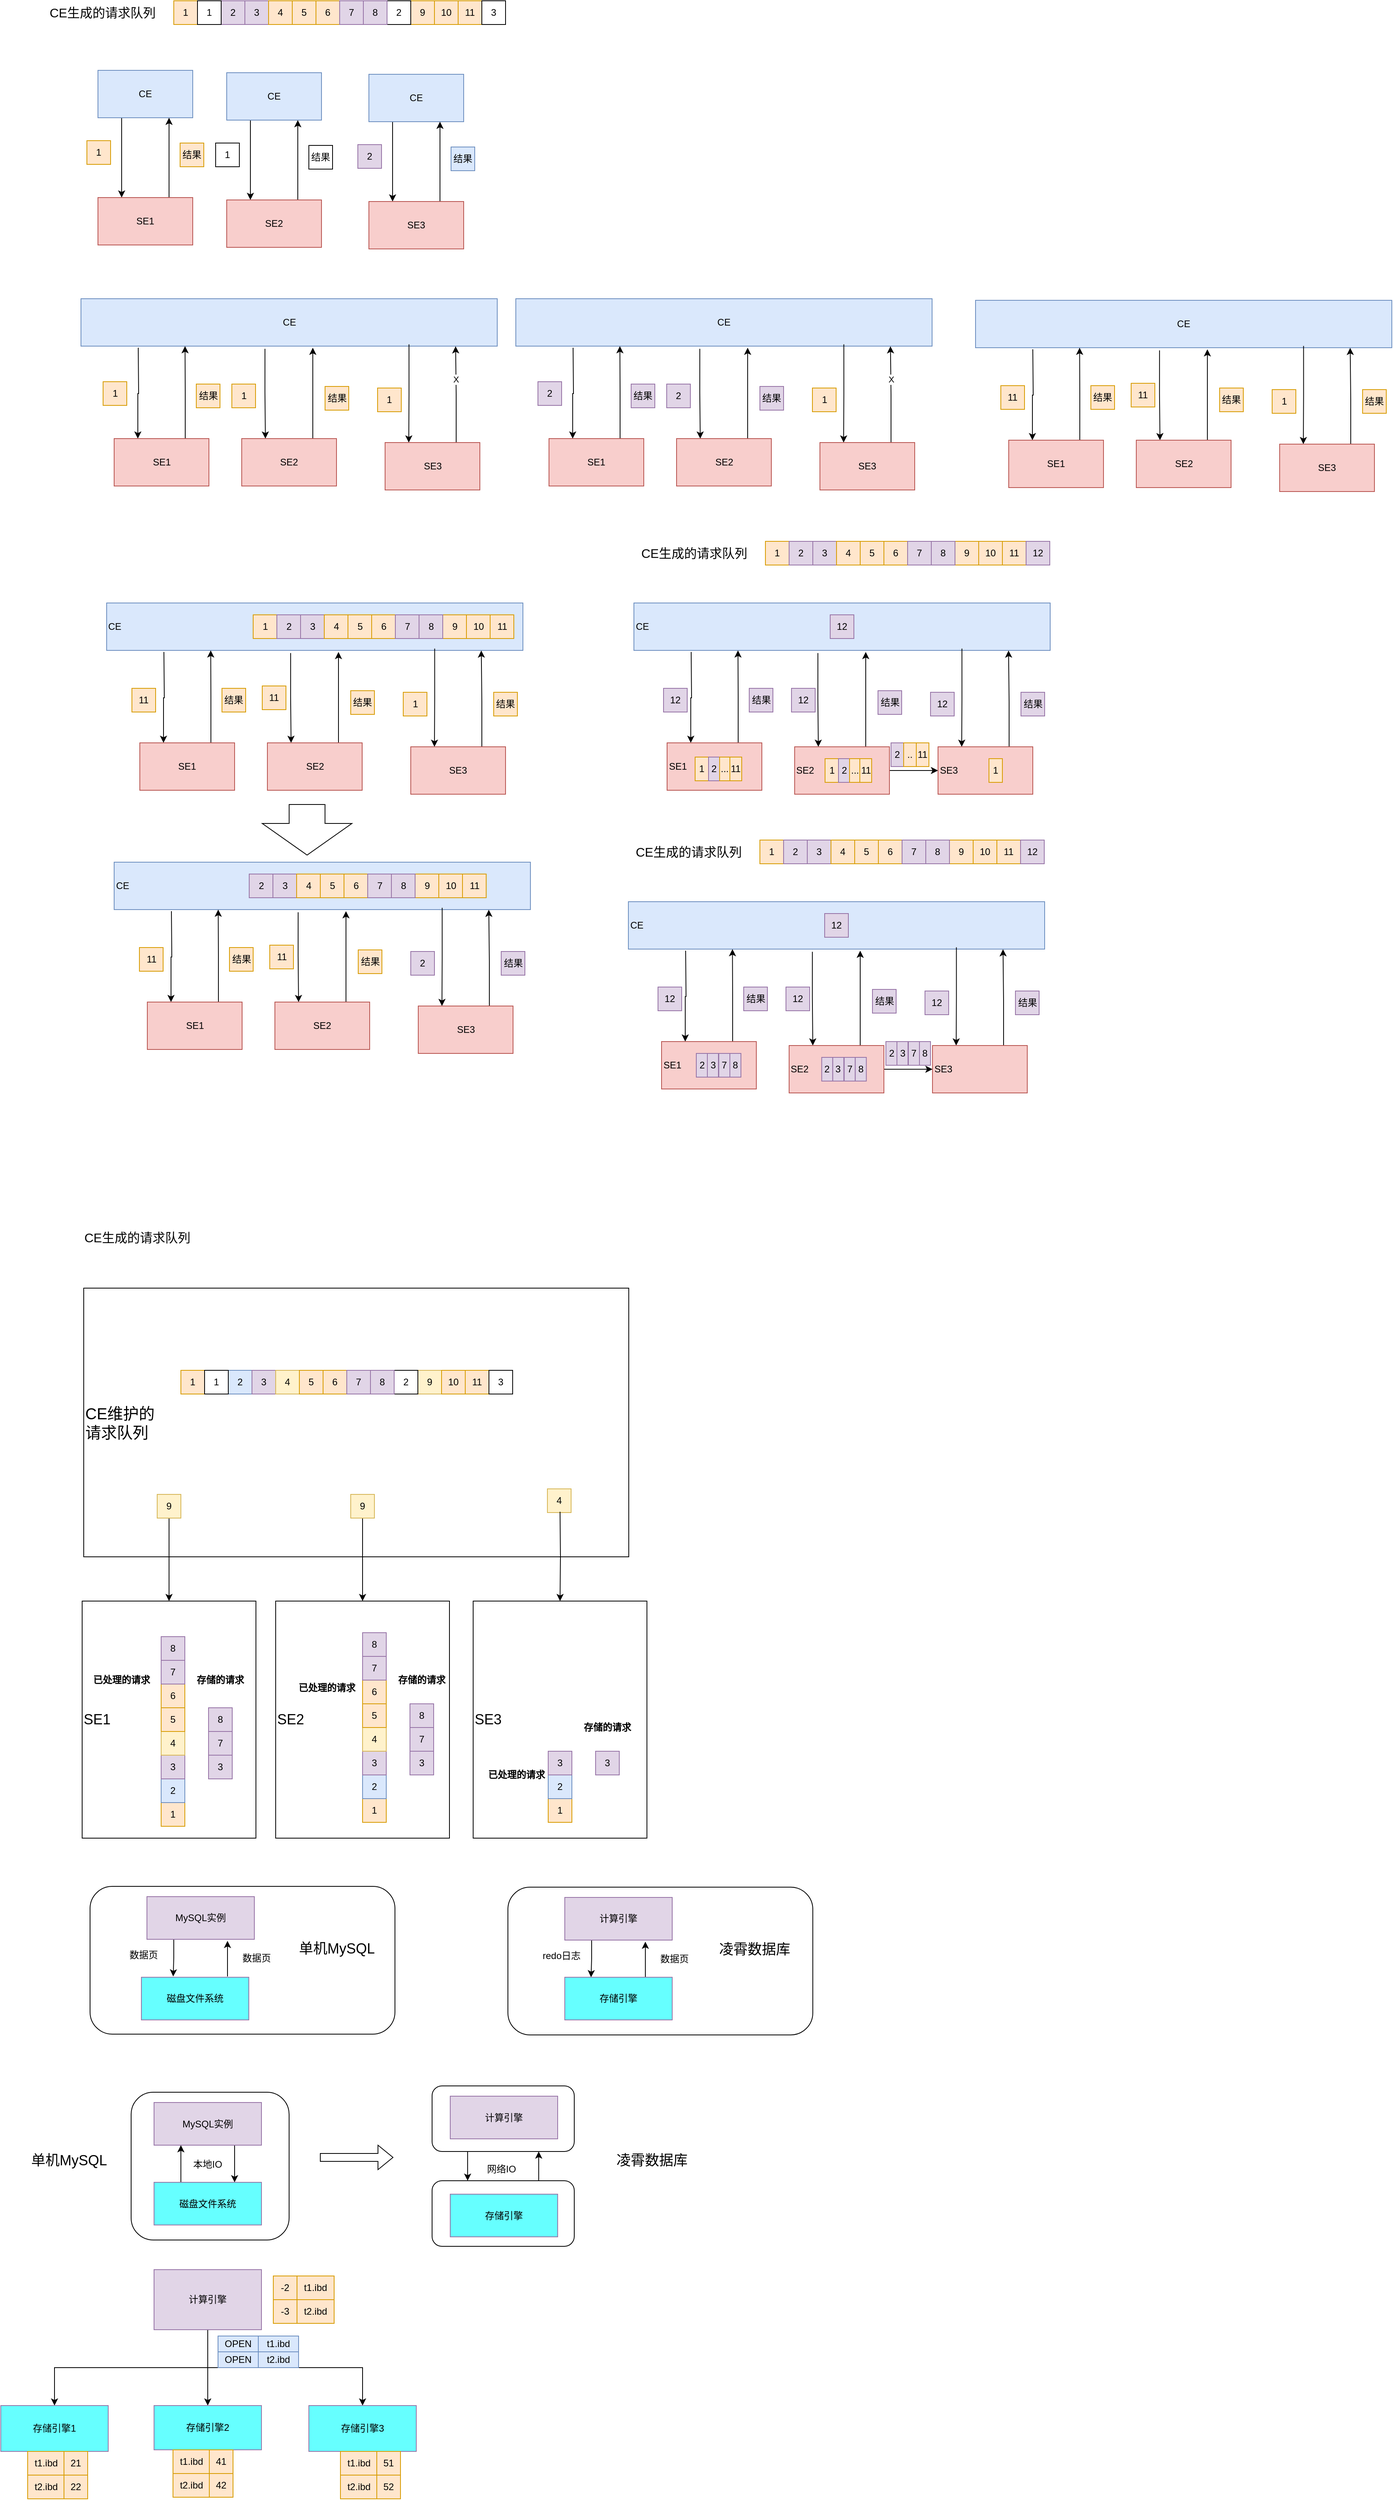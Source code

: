 <mxfile version="22.1.16" type="github">
  <diagram name="Page-1" id="ePC4llB7066OcK3Vymhm">
    <mxGraphModel dx="1290" dy="930" grid="0" gridSize="10" guides="1" tooltips="1" connect="1" arrows="1" fold="1" page="0" pageScale="1" pageWidth="850" pageHeight="1100" math="0" shadow="0">
      <root>
        <mxCell id="0" />
        <mxCell id="1" parent="0" />
        <mxCell id="N_MZvMbOPuBCRh4dBad3-14" value="&lt;font style=&quot;font-size: 16px;&quot;&gt;CE生成的请求队列&lt;/font&gt;" style="text;html=1;strokeColor=none;fillColor=none;align=center;verticalAlign=middle;whiteSpace=wrap;rounded=0;" parent="1" vertex="1">
          <mxGeometry x="96" y="1189" width="160" height="30" as="geometry" />
        </mxCell>
        <mxCell id="N_MZvMbOPuBCRh4dBad3-47" value="&lt;font style=&quot;font-size: 20px;&quot;&gt;CE维护的&lt;br&gt;请求队列&lt;/font&gt;" style="text;html=1;strokeColor=default;fillColor=none;align=left;verticalAlign=middle;whiteSpace=wrap;rounded=0;" parent="1" vertex="1">
          <mxGeometry x="108" y="1268" width="690" height="340" as="geometry" />
        </mxCell>
        <mxCell id="N_MZvMbOPuBCRh4dBad3-85" value="&lt;font style=&quot;font-size: 18px;&quot;&gt;SE1&lt;/font&gt;" style="text;html=1;strokeColor=default;fillColor=none;align=left;verticalAlign=middle;whiteSpace=wrap;rounded=0;" parent="1" vertex="1">
          <mxGeometry x="106" y="1664" width="220" height="300" as="geometry" />
        </mxCell>
        <mxCell id="N_MZvMbOPuBCRh4dBad3-86" value="&lt;font style=&quot;font-size: 18px;&quot;&gt;SE2&lt;/font&gt;" style="text;html=1;strokeColor=default;fillColor=none;align=left;verticalAlign=middle;whiteSpace=wrap;rounded=0;" parent="1" vertex="1">
          <mxGeometry x="351" y="1664" width="220" height="300" as="geometry" />
        </mxCell>
        <mxCell id="N_MZvMbOPuBCRh4dBad3-87" value="1" style="rounded=0;whiteSpace=wrap;html=1;fillColor=#ffe6cc;strokeColor=#d79b00;" parent="1" vertex="1">
          <mxGeometry x="461" y="1914" width="30" height="30" as="geometry" />
        </mxCell>
        <mxCell id="N_MZvMbOPuBCRh4dBad3-88" value="2" style="rounded=0;whiteSpace=wrap;html=1;fillColor=#dae8fc;strokeColor=#6c8ebf;" parent="1" vertex="1">
          <mxGeometry x="461" y="1884" width="30" height="30" as="geometry" />
        </mxCell>
        <mxCell id="N_MZvMbOPuBCRh4dBad3-89" value="3" style="rounded=0;whiteSpace=wrap;html=1;fillColor=#e1d5e7;strokeColor=#9673a6;" parent="1" vertex="1">
          <mxGeometry x="461" y="1854" width="30" height="30" as="geometry" />
        </mxCell>
        <mxCell id="N_MZvMbOPuBCRh4dBad3-90" value="4" style="rounded=0;whiteSpace=wrap;html=1;fillColor=#fff2cc;strokeColor=#d6b656;" parent="1" vertex="1">
          <mxGeometry x="461" y="1824" width="30" height="30" as="geometry" />
        </mxCell>
        <mxCell id="N_MZvMbOPuBCRh4dBad3-91" value="5" style="rounded=0;whiteSpace=wrap;html=1;fillColor=#ffe6cc;strokeColor=#d79b00;" parent="1" vertex="1">
          <mxGeometry x="461" y="1794" width="30" height="30" as="geometry" />
        </mxCell>
        <mxCell id="N_MZvMbOPuBCRh4dBad3-92" value="6" style="rounded=0;whiteSpace=wrap;html=1;fillColor=#ffe6cc;strokeColor=#d79b00;" parent="1" vertex="1">
          <mxGeometry x="461" y="1764" width="30" height="30" as="geometry" />
        </mxCell>
        <mxCell id="N_MZvMbOPuBCRh4dBad3-93" value="7" style="rounded=0;whiteSpace=wrap;html=1;fillColor=#e1d5e7;strokeColor=#9673a6;" parent="1" vertex="1">
          <mxGeometry x="461" y="1734" width="30" height="30" as="geometry" />
        </mxCell>
        <mxCell id="N_MZvMbOPuBCRh4dBad3-94" value="8" style="rounded=0;whiteSpace=wrap;html=1;fillColor=#e1d5e7;strokeColor=#9673a6;" parent="1" vertex="1">
          <mxGeometry x="461" y="1704" width="30" height="30" as="geometry" />
        </mxCell>
        <mxCell id="N_MZvMbOPuBCRh4dBad3-95" value="3" style="rounded=0;whiteSpace=wrap;html=1;fillColor=#e1d5e7;strokeColor=#9673a6;" parent="1" vertex="1">
          <mxGeometry x="521" y="1854" width="30" height="30" as="geometry" />
        </mxCell>
        <mxCell id="N_MZvMbOPuBCRh4dBad3-96" value="7" style="rounded=0;whiteSpace=wrap;html=1;fillColor=#e1d5e7;strokeColor=#9673a6;" parent="1" vertex="1">
          <mxGeometry x="521" y="1824" width="30" height="30" as="geometry" />
        </mxCell>
        <mxCell id="N_MZvMbOPuBCRh4dBad3-97" value="8" style="rounded=0;whiteSpace=wrap;html=1;fillColor=#e1d5e7;strokeColor=#9673a6;" parent="1" vertex="1">
          <mxGeometry x="521" y="1794" width="30" height="30" as="geometry" />
        </mxCell>
        <mxCell id="N_MZvMbOPuBCRh4dBad3-98" value="&lt;font style=&quot;font-size: 18px;&quot;&gt;SE3&lt;/font&gt;" style="text;html=1;strokeColor=default;fillColor=none;align=left;verticalAlign=middle;whiteSpace=wrap;rounded=0;" parent="1" vertex="1">
          <mxGeometry x="601" y="1664" width="220" height="300" as="geometry" />
        </mxCell>
        <mxCell id="N_MZvMbOPuBCRh4dBad3-99" value="1" style="rounded=0;whiteSpace=wrap;html=1;fillColor=#ffe6cc;strokeColor=#d79b00;" parent="1" vertex="1">
          <mxGeometry x="696" y="1914" width="30" height="30" as="geometry" />
        </mxCell>
        <mxCell id="N_MZvMbOPuBCRh4dBad3-100" value="2" style="rounded=0;whiteSpace=wrap;html=1;fillColor=#dae8fc;strokeColor=#6c8ebf;" parent="1" vertex="1">
          <mxGeometry x="696" y="1884" width="30" height="30" as="geometry" />
        </mxCell>
        <mxCell id="N_MZvMbOPuBCRh4dBad3-101" value="3" style="rounded=0;whiteSpace=wrap;html=1;fillColor=#e1d5e7;strokeColor=#9673a6;" parent="1" vertex="1">
          <mxGeometry x="696" y="1854" width="30" height="30" as="geometry" />
        </mxCell>
        <mxCell id="N_MZvMbOPuBCRh4dBad3-107" value="3" style="rounded=0;whiteSpace=wrap;html=1;fillColor=#e1d5e7;strokeColor=#9673a6;" parent="1" vertex="1">
          <mxGeometry x="756" y="1854" width="30" height="30" as="geometry" />
        </mxCell>
        <mxCell id="N_MZvMbOPuBCRh4dBad3-117" value="&lt;b style=&quot;border-color: var(--border-color);&quot;&gt;已处理的请求&lt;/b&gt;" style="text;html=1;strokeColor=none;fillColor=none;align=center;verticalAlign=middle;whiteSpace=wrap;rounded=0;" parent="1" vertex="1">
          <mxGeometry x="116" y="1749" width="80" height="30" as="geometry" />
        </mxCell>
        <mxCell id="N_MZvMbOPuBCRh4dBad3-118" value="&lt;b style=&quot;border-color: var(--border-color);&quot;&gt;存储的请求&lt;/b&gt;" style="text;html=1;strokeColor=none;fillColor=none;align=center;verticalAlign=middle;whiteSpace=wrap;rounded=0;" parent="1" vertex="1">
          <mxGeometry x="241" y="1749" width="80" height="30" as="geometry" />
        </mxCell>
        <mxCell id="N_MZvMbOPuBCRh4dBad3-119" value="&lt;b style=&quot;border-color: var(--border-color);&quot;&gt;已处理的请求&lt;/b&gt;" style="text;html=1;strokeColor=none;fillColor=none;align=center;verticalAlign=middle;whiteSpace=wrap;rounded=0;" parent="1" vertex="1">
          <mxGeometry x="616" y="1869" width="80" height="30" as="geometry" />
        </mxCell>
        <mxCell id="N_MZvMbOPuBCRh4dBad3-120" value="&lt;b style=&quot;border-color: var(--border-color);&quot;&gt;存储的请求&lt;/b&gt;" style="text;html=1;strokeColor=none;fillColor=none;align=center;verticalAlign=middle;whiteSpace=wrap;rounded=0;" parent="1" vertex="1">
          <mxGeometry x="496" y="1749" width="80" height="30" as="geometry" />
        </mxCell>
        <mxCell id="N_MZvMbOPuBCRh4dBad3-122" value="&lt;b style=&quot;border-color: var(--border-color);&quot;&gt;已处理的请求&lt;/b&gt;" style="text;html=1;strokeColor=none;fillColor=none;align=center;verticalAlign=middle;whiteSpace=wrap;rounded=0;" parent="1" vertex="1">
          <mxGeometry x="376" y="1759" width="80" height="30" as="geometry" />
        </mxCell>
        <mxCell id="N_MZvMbOPuBCRh4dBad3-123" value="&lt;b style=&quot;border-color: var(--border-color);&quot;&gt;存储的请求&lt;/b&gt;" style="text;html=1;strokeColor=none;fillColor=none;align=center;verticalAlign=middle;whiteSpace=wrap;rounded=0;" parent="1" vertex="1">
          <mxGeometry x="731" y="1809" width="80" height="30" as="geometry" />
        </mxCell>
        <mxCell id="N_MZvMbOPuBCRh4dBad3-125" value="1" style="rounded=0;whiteSpace=wrap;html=1;fillColor=#ffe6cc;strokeColor=#d79b00;" parent="1" vertex="1">
          <mxGeometry x="222" y="-361" width="30" height="30" as="geometry" />
        </mxCell>
        <mxCell id="N_MZvMbOPuBCRh4dBad3-126" value="2" style="rounded=0;whiteSpace=wrap;html=1;fillColor=#e1d5e7;strokeColor=#9673a6;" parent="1" vertex="1">
          <mxGeometry x="282" y="-361" width="30" height="30" as="geometry" />
        </mxCell>
        <mxCell id="N_MZvMbOPuBCRh4dBad3-127" value="3" style="rounded=0;whiteSpace=wrap;html=1;fillColor=#e1d5e7;strokeColor=#9673a6;" parent="1" vertex="1">
          <mxGeometry x="312" y="-361" width="30" height="30" as="geometry" />
        </mxCell>
        <mxCell id="N_MZvMbOPuBCRh4dBad3-128" value="4" style="rounded=0;whiteSpace=wrap;html=1;fillColor=#ffe6cc;strokeColor=#d79b00;" parent="1" vertex="1">
          <mxGeometry x="342" y="-361" width="30" height="30" as="geometry" />
        </mxCell>
        <mxCell id="N_MZvMbOPuBCRh4dBad3-129" value="5" style="rounded=0;whiteSpace=wrap;html=1;fillColor=#ffe6cc;strokeColor=#d79b00;" parent="1" vertex="1">
          <mxGeometry x="372" y="-361" width="30" height="30" as="geometry" />
        </mxCell>
        <mxCell id="N_MZvMbOPuBCRh4dBad3-130" value="6" style="rounded=0;whiteSpace=wrap;html=1;fillColor=#ffe6cc;strokeColor=#d79b00;" parent="1" vertex="1">
          <mxGeometry x="402" y="-361" width="30" height="30" as="geometry" />
        </mxCell>
        <mxCell id="N_MZvMbOPuBCRh4dBad3-131" value="7" style="rounded=0;whiteSpace=wrap;html=1;fillColor=#e1d5e7;strokeColor=#9673a6;" parent="1" vertex="1">
          <mxGeometry x="432" y="-361" width="30" height="30" as="geometry" />
        </mxCell>
        <mxCell id="N_MZvMbOPuBCRh4dBad3-132" value="9" style="rounded=0;whiteSpace=wrap;html=1;fillColor=#ffe6cc;strokeColor=#d79b00;" parent="1" vertex="1">
          <mxGeometry x="522" y="-361" width="30" height="30" as="geometry" />
        </mxCell>
        <mxCell id="N_MZvMbOPuBCRh4dBad3-133" value="1" style="rounded=0;whiteSpace=wrap;html=1;" parent="1" vertex="1">
          <mxGeometry x="252" y="-361" width="30" height="30" as="geometry" />
        </mxCell>
        <mxCell id="N_MZvMbOPuBCRh4dBad3-134" value="2" style="rounded=0;whiteSpace=wrap;html=1;" parent="1" vertex="1">
          <mxGeometry x="492" y="-361" width="30" height="30" as="geometry" />
        </mxCell>
        <mxCell id="N_MZvMbOPuBCRh4dBad3-135" value="8" style="rounded=0;whiteSpace=wrap;html=1;fillColor=#e1d5e7;strokeColor=#9673a6;" parent="1" vertex="1">
          <mxGeometry x="462" y="-361" width="30" height="30" as="geometry" />
        </mxCell>
        <mxCell id="N_MZvMbOPuBCRh4dBad3-136" value="&lt;font style=&quot;font-size: 16px;&quot;&gt;CE生成的请求队列&lt;/font&gt;" style="text;html=1;strokeColor=none;fillColor=none;align=center;verticalAlign=middle;whiteSpace=wrap;rounded=0;" parent="1" vertex="1">
          <mxGeometry x="52" y="-361" width="160" height="30" as="geometry" />
        </mxCell>
        <mxCell id="N_MZvMbOPuBCRh4dBad3-137" value="10" style="rounded=0;whiteSpace=wrap;html=1;fillColor=#ffe6cc;strokeColor=#d79b00;" parent="1" vertex="1">
          <mxGeometry x="552" y="-361" width="30" height="30" as="geometry" />
        </mxCell>
        <mxCell id="N_MZvMbOPuBCRh4dBad3-138" value="11" style="rounded=0;whiteSpace=wrap;html=1;fillColor=#ffe6cc;strokeColor=#d79b00;" parent="1" vertex="1">
          <mxGeometry x="582" y="-361" width="30" height="30" as="geometry" />
        </mxCell>
        <mxCell id="N_MZvMbOPuBCRh4dBad3-139" value="3" style="rounded=0;whiteSpace=wrap;html=1;" parent="1" vertex="1">
          <mxGeometry x="612" y="-361" width="30" height="30" as="geometry" />
        </mxCell>
        <mxCell id="N_MZvMbOPuBCRh4dBad3-142" style="edgeStyle=orthogonalEdgeStyle;rounded=0;orthogonalLoop=1;jettySize=auto;html=1;exitX=0.25;exitY=1;exitDx=0;exitDy=0;entryX=0.25;entryY=0;entryDx=0;entryDy=0;" parent="1" source="N_MZvMbOPuBCRh4dBad3-140" target="N_MZvMbOPuBCRh4dBad3-141" edge="1">
          <mxGeometry relative="1" as="geometry" />
        </mxCell>
        <mxCell id="N_MZvMbOPuBCRh4dBad3-140" value="CE" style="rounded=0;whiteSpace=wrap;html=1;fillColor=#dae8fc;strokeColor=#6c8ebf;" parent="1" vertex="1">
          <mxGeometry x="126" y="-273" width="120" height="60" as="geometry" />
        </mxCell>
        <mxCell id="N_MZvMbOPuBCRh4dBad3-143" style="edgeStyle=orthogonalEdgeStyle;rounded=0;orthogonalLoop=1;jettySize=auto;html=1;exitX=0.75;exitY=0;exitDx=0;exitDy=0;entryX=0.75;entryY=1;entryDx=0;entryDy=0;" parent="1" source="N_MZvMbOPuBCRh4dBad3-141" target="N_MZvMbOPuBCRh4dBad3-140" edge="1">
          <mxGeometry relative="1" as="geometry" />
        </mxCell>
        <mxCell id="N_MZvMbOPuBCRh4dBad3-141" value="SE1" style="rounded=0;whiteSpace=wrap;html=1;fillColor=#f8cecc;strokeColor=#b85450;" parent="1" vertex="1">
          <mxGeometry x="126" y="-112" width="120" height="60" as="geometry" />
        </mxCell>
        <mxCell id="N_MZvMbOPuBCRh4dBad3-145" value="1" style="rounded=0;whiteSpace=wrap;html=1;fillColor=#ffe6cc;strokeColor=#d79b00;" parent="1" vertex="1">
          <mxGeometry x="112" y="-184" width="30" height="30" as="geometry" />
        </mxCell>
        <mxCell id="N_MZvMbOPuBCRh4dBad3-147" value="结果" style="rounded=0;whiteSpace=wrap;html=1;fillColor=#ffe6cc;strokeColor=#d79b00;" parent="1" vertex="1">
          <mxGeometry x="230" y="-181" width="30" height="30" as="geometry" />
        </mxCell>
        <mxCell id="N_MZvMbOPuBCRh4dBad3-148" style="edgeStyle=orthogonalEdgeStyle;rounded=0;orthogonalLoop=1;jettySize=auto;html=1;exitX=0.25;exitY=1;exitDx=0;exitDy=0;entryX=0.25;entryY=0;entryDx=0;entryDy=0;" parent="1" source="N_MZvMbOPuBCRh4dBad3-149" target="N_MZvMbOPuBCRh4dBad3-151" edge="1">
          <mxGeometry relative="1" as="geometry" />
        </mxCell>
        <mxCell id="N_MZvMbOPuBCRh4dBad3-149" value="CE" style="rounded=0;whiteSpace=wrap;html=1;fillColor=#dae8fc;strokeColor=#6c8ebf;" parent="1" vertex="1">
          <mxGeometry x="469" y="-268" width="120" height="60" as="geometry" />
        </mxCell>
        <mxCell id="N_MZvMbOPuBCRh4dBad3-150" style="edgeStyle=orthogonalEdgeStyle;rounded=0;orthogonalLoop=1;jettySize=auto;html=1;exitX=0.75;exitY=0;exitDx=0;exitDy=0;entryX=0.75;entryY=1;entryDx=0;entryDy=0;" parent="1" source="N_MZvMbOPuBCRh4dBad3-151" target="N_MZvMbOPuBCRh4dBad3-149" edge="1">
          <mxGeometry relative="1" as="geometry" />
        </mxCell>
        <mxCell id="N_MZvMbOPuBCRh4dBad3-151" value="SE3" style="rounded=0;whiteSpace=wrap;html=1;fillColor=#f8cecc;strokeColor=#b85450;" parent="1" vertex="1">
          <mxGeometry x="469" y="-107" width="120" height="60" as="geometry" />
        </mxCell>
        <mxCell id="N_MZvMbOPuBCRh4dBad3-152" value="2" style="rounded=0;whiteSpace=wrap;html=1;fillColor=#e1d5e7;strokeColor=#9673a6;" parent="1" vertex="1">
          <mxGeometry x="455" y="-179" width="30" height="30" as="geometry" />
        </mxCell>
        <mxCell id="N_MZvMbOPuBCRh4dBad3-153" value="结果" style="rounded=0;whiteSpace=wrap;html=1;fillColor=#dae8fc;strokeColor=#6c8ebf;" parent="1" vertex="1">
          <mxGeometry x="573" y="-176" width="30" height="30" as="geometry" />
        </mxCell>
        <mxCell id="N_MZvMbOPuBCRh4dBad3-160" style="edgeStyle=orthogonalEdgeStyle;rounded=0;orthogonalLoop=1;jettySize=auto;html=1;exitX=0.25;exitY=1;exitDx=0;exitDy=0;entryX=0.25;entryY=0;entryDx=0;entryDy=0;" parent="1" source="N_MZvMbOPuBCRh4dBad3-161" target="N_MZvMbOPuBCRh4dBad3-163" edge="1">
          <mxGeometry relative="1" as="geometry" />
        </mxCell>
        <mxCell id="N_MZvMbOPuBCRh4dBad3-161" value="CE" style="rounded=0;whiteSpace=wrap;html=1;fillColor=#dae8fc;strokeColor=#6c8ebf;" parent="1" vertex="1">
          <mxGeometry x="289" y="-270" width="120" height="60" as="geometry" />
        </mxCell>
        <mxCell id="N_MZvMbOPuBCRh4dBad3-162" style="edgeStyle=orthogonalEdgeStyle;rounded=0;orthogonalLoop=1;jettySize=auto;html=1;exitX=0.75;exitY=0;exitDx=0;exitDy=0;entryX=0.75;entryY=1;entryDx=0;entryDy=0;" parent="1" source="N_MZvMbOPuBCRh4dBad3-163" target="N_MZvMbOPuBCRh4dBad3-161" edge="1">
          <mxGeometry relative="1" as="geometry" />
        </mxCell>
        <mxCell id="N_MZvMbOPuBCRh4dBad3-163" value="SE2" style="rounded=0;whiteSpace=wrap;html=1;fillColor=#f8cecc;strokeColor=#b85450;" parent="1" vertex="1">
          <mxGeometry x="289" y="-109" width="120" height="60" as="geometry" />
        </mxCell>
        <mxCell id="N_MZvMbOPuBCRh4dBad3-164" value="1" style="rounded=0;whiteSpace=wrap;html=1;" parent="1" vertex="1">
          <mxGeometry x="275" y="-181" width="30" height="30" as="geometry" />
        </mxCell>
        <mxCell id="N_MZvMbOPuBCRh4dBad3-165" value="结果" style="rounded=0;whiteSpace=wrap;html=1;" parent="1" vertex="1">
          <mxGeometry x="393" y="-178" width="30" height="30" as="geometry" />
        </mxCell>
        <mxCell id="N_MZvMbOPuBCRh4dBad3-167" value="CE" style="rounded=0;whiteSpace=wrap;html=1;fillColor=#dae8fc;strokeColor=#6c8ebf;" parent="1" vertex="1">
          <mxGeometry x="104.5" y="16" width="527" height="60" as="geometry" />
        </mxCell>
        <mxCell id="N_MZvMbOPuBCRh4dBad3-1" value="1" style="rounded=0;whiteSpace=wrap;html=1;fillColor=#ffe6cc;strokeColor=#d79b00;" parent="1" vertex="1">
          <mxGeometry x="231" y="1372" width="30" height="30" as="geometry" />
        </mxCell>
        <mxCell id="N_MZvMbOPuBCRh4dBad3-2" value="2" style="rounded=0;whiteSpace=wrap;html=1;fillColor=#dae8fc;strokeColor=#6c8ebf;" parent="1" vertex="1">
          <mxGeometry x="291" y="1372" width="30" height="30" as="geometry" />
        </mxCell>
        <mxCell id="N_MZvMbOPuBCRh4dBad3-3" value="3" style="rounded=0;whiteSpace=wrap;html=1;fillColor=#e1d5e7;strokeColor=#9673a6;" parent="1" vertex="1">
          <mxGeometry x="321" y="1372" width="30" height="30" as="geometry" />
        </mxCell>
        <mxCell id="N_MZvMbOPuBCRh4dBad3-4" value="4" style="rounded=0;whiteSpace=wrap;html=1;fillColor=#fff2cc;strokeColor=#d6b656;" parent="1" vertex="1">
          <mxGeometry x="351" y="1372" width="30" height="30" as="geometry" />
        </mxCell>
        <mxCell id="N_MZvMbOPuBCRh4dBad3-5" value="5" style="rounded=0;whiteSpace=wrap;html=1;fillColor=#ffe6cc;strokeColor=#d79b00;" parent="1" vertex="1">
          <mxGeometry x="381" y="1372" width="30" height="30" as="geometry" />
        </mxCell>
        <mxCell id="N_MZvMbOPuBCRh4dBad3-6" value="6" style="rounded=0;whiteSpace=wrap;html=1;fillColor=#ffe6cc;strokeColor=#d79b00;" parent="1" vertex="1">
          <mxGeometry x="411" y="1372" width="30" height="30" as="geometry" />
        </mxCell>
        <mxCell id="N_MZvMbOPuBCRh4dBad3-8" value="7" style="rounded=0;whiteSpace=wrap;html=1;fillColor=#e1d5e7;strokeColor=#9673a6;" parent="1" vertex="1">
          <mxGeometry x="441" y="1372" width="30" height="30" as="geometry" />
        </mxCell>
        <mxCell id="N_MZvMbOPuBCRh4dBad3-9" value="9" style="rounded=0;whiteSpace=wrap;html=1;fillColor=#fff2cc;strokeColor=#d6b656;" parent="1" vertex="1">
          <mxGeometry x="531" y="1372" width="30" height="30" as="geometry" />
        </mxCell>
        <mxCell id="N_MZvMbOPuBCRh4dBad3-10" value="1" style="rounded=0;whiteSpace=wrap;html=1;" parent="1" vertex="1">
          <mxGeometry x="261" y="1372" width="30" height="30" as="geometry" />
        </mxCell>
        <mxCell id="N_MZvMbOPuBCRh4dBad3-11" value="2" style="rounded=0;whiteSpace=wrap;html=1;" parent="1" vertex="1">
          <mxGeometry x="501" y="1372" width="30" height="30" as="geometry" />
        </mxCell>
        <mxCell id="N_MZvMbOPuBCRh4dBad3-12" value="8" style="rounded=0;whiteSpace=wrap;html=1;fillColor=#e1d5e7;strokeColor=#9673a6;" parent="1" vertex="1">
          <mxGeometry x="471" y="1372" width="30" height="30" as="geometry" />
        </mxCell>
        <mxCell id="N_MZvMbOPuBCRh4dBad3-110" value="10" style="rounded=0;whiteSpace=wrap;html=1;fillColor=#ffe6cc;strokeColor=#d79b00;" parent="1" vertex="1">
          <mxGeometry x="561" y="1372" width="30" height="30" as="geometry" />
        </mxCell>
        <mxCell id="N_MZvMbOPuBCRh4dBad3-111" value="11" style="rounded=0;whiteSpace=wrap;html=1;fillColor=#ffe6cc;strokeColor=#d79b00;" parent="1" vertex="1">
          <mxGeometry x="591" y="1372" width="30" height="30" as="geometry" />
        </mxCell>
        <mxCell id="N_MZvMbOPuBCRh4dBad3-112" value="3" style="rounded=0;whiteSpace=wrap;html=1;" parent="1" vertex="1">
          <mxGeometry x="621" y="1372" width="30" height="30" as="geometry" />
        </mxCell>
        <mxCell id="N_MZvMbOPuBCRh4dBad3-210" style="edgeStyle=orthogonalEdgeStyle;rounded=0;orthogonalLoop=1;jettySize=auto;html=1;entryX=0.25;entryY=0;entryDx=0;entryDy=0;" parent="1" target="N_MZvMbOPuBCRh4dBad3-212" edge="1">
          <mxGeometry relative="1" as="geometry">
            <mxPoint x="177" y="78" as="sourcePoint" />
          </mxGeometry>
        </mxCell>
        <mxCell id="N_MZvMbOPuBCRh4dBad3-211" style="edgeStyle=orthogonalEdgeStyle;rounded=0;orthogonalLoop=1;jettySize=auto;html=1;exitX=0.75;exitY=0;exitDx=0;exitDy=0;entryX=0.25;entryY=1;entryDx=0;entryDy=0;" parent="1" source="N_MZvMbOPuBCRh4dBad3-212" target="N_MZvMbOPuBCRh4dBad3-167" edge="1">
          <mxGeometry relative="1" as="geometry">
            <mxPoint x="236.5" y="92" as="targetPoint" />
          </mxGeometry>
        </mxCell>
        <mxCell id="N_MZvMbOPuBCRh4dBad3-212" value="SE1" style="rounded=0;whiteSpace=wrap;html=1;fillColor=#f8cecc;strokeColor=#b85450;" parent="1" vertex="1">
          <mxGeometry x="146.5" y="193" width="120" height="60" as="geometry" />
        </mxCell>
        <mxCell id="N_MZvMbOPuBCRh4dBad3-213" value="1" style="rounded=0;whiteSpace=wrap;html=1;fillColor=#ffe6cc;strokeColor=#d79b00;" parent="1" vertex="1">
          <mxGeometry x="132.5" y="121" width="30" height="30" as="geometry" />
        </mxCell>
        <mxCell id="N_MZvMbOPuBCRh4dBad3-214" value="结果" style="rounded=0;whiteSpace=wrap;html=1;fillColor=#ffe6cc;strokeColor=#d79b00;" parent="1" vertex="1">
          <mxGeometry x="250.5" y="124" width="30" height="30" as="geometry" />
        </mxCell>
        <mxCell id="N_MZvMbOPuBCRh4dBad3-215" style="edgeStyle=orthogonalEdgeStyle;rounded=0;orthogonalLoop=1;jettySize=auto;html=1;exitX=0.788;exitY=0.963;exitDx=0;exitDy=0;entryX=0.25;entryY=0;entryDx=0;entryDy=0;exitPerimeter=0;" parent="1" source="N_MZvMbOPuBCRh4dBad3-167" target="N_MZvMbOPuBCRh4dBad3-217" edge="1">
          <mxGeometry relative="1" as="geometry">
            <mxPoint x="519.5" y="97" as="sourcePoint" />
          </mxGeometry>
        </mxCell>
        <mxCell id="N_MZvMbOPuBCRh4dBad3-216" style="edgeStyle=orthogonalEdgeStyle;rounded=0;orthogonalLoop=1;jettySize=auto;html=1;exitX=0.75;exitY=0;exitDx=0;exitDy=0;entryX=0.9;entryY=1.003;entryDx=0;entryDy=0;entryPerimeter=0;" parent="1" source="N_MZvMbOPuBCRh4dBad3-217" target="N_MZvMbOPuBCRh4dBad3-167" edge="1">
          <mxGeometry relative="1" as="geometry">
            <mxPoint x="579.5" y="97" as="targetPoint" />
          </mxGeometry>
        </mxCell>
        <mxCell id="N_MZvMbOPuBCRh4dBad3-227" value="X" style="edgeLabel;html=1;align=center;verticalAlign=middle;resizable=0;points=[];" parent="N_MZvMbOPuBCRh4dBad3-216" vertex="1" connectable="0">
          <mxGeometry x="0.317" relative="1" as="geometry">
            <mxPoint as="offset" />
          </mxGeometry>
        </mxCell>
        <mxCell id="N_MZvMbOPuBCRh4dBad3-217" value="SE3" style="rounded=0;whiteSpace=wrap;html=1;fillColor=#f8cecc;strokeColor=#b85450;" parent="1" vertex="1">
          <mxGeometry x="489.5" y="198" width="120" height="60" as="geometry" />
        </mxCell>
        <mxCell id="N_MZvMbOPuBCRh4dBad3-220" style="edgeStyle=orthogonalEdgeStyle;rounded=0;orthogonalLoop=1;jettySize=auto;html=1;exitX=0.442;exitY=1.057;exitDx=0;exitDy=0;entryX=0.25;entryY=0;entryDx=0;entryDy=0;exitPerimeter=0;" parent="1" source="N_MZvMbOPuBCRh4dBad3-167" target="N_MZvMbOPuBCRh4dBad3-222" edge="1">
          <mxGeometry relative="1" as="geometry">
            <mxPoint x="339.5" y="95" as="sourcePoint" />
          </mxGeometry>
        </mxCell>
        <mxCell id="N_MZvMbOPuBCRh4dBad3-221" style="edgeStyle=orthogonalEdgeStyle;rounded=0;orthogonalLoop=1;jettySize=auto;html=1;exitX=0.75;exitY=0;exitDx=0;exitDy=0;" parent="1" source="N_MZvMbOPuBCRh4dBad3-222" edge="1">
          <mxGeometry relative="1" as="geometry">
            <mxPoint x="398" y="78" as="targetPoint" />
          </mxGeometry>
        </mxCell>
        <mxCell id="N_MZvMbOPuBCRh4dBad3-222" value="SE2" style="rounded=0;whiteSpace=wrap;html=1;fillColor=#f8cecc;strokeColor=#b85450;" parent="1" vertex="1">
          <mxGeometry x="308" y="193" width="120" height="60" as="geometry" />
        </mxCell>
        <mxCell id="N_MZvMbOPuBCRh4dBad3-223" value="1" style="rounded=0;whiteSpace=wrap;html=1;fillColor=#ffe6cc;strokeColor=#d79b00;" parent="1" vertex="1">
          <mxGeometry x="295.5" y="124" width="30" height="30" as="geometry" />
        </mxCell>
        <mxCell id="N_MZvMbOPuBCRh4dBad3-224" value="结果" style="rounded=0;whiteSpace=wrap;html=1;fillColor=#ffe6cc;strokeColor=#d79b00;" parent="1" vertex="1">
          <mxGeometry x="413.5" y="127" width="30" height="30" as="geometry" />
        </mxCell>
        <mxCell id="N_MZvMbOPuBCRh4dBad3-225" value="1" style="rounded=0;whiteSpace=wrap;html=1;fillColor=#ffe6cc;strokeColor=#d79b00;" parent="1" vertex="1">
          <mxGeometry x="480" y="129" width="30" height="30" as="geometry" />
        </mxCell>
        <mxCell id="N_MZvMbOPuBCRh4dBad3-248" value="CE" style="rounded=0;whiteSpace=wrap;html=1;fillColor=#dae8fc;strokeColor=#6c8ebf;" parent="1" vertex="1">
          <mxGeometry x="655" y="16" width="527" height="60" as="geometry" />
        </mxCell>
        <mxCell id="N_MZvMbOPuBCRh4dBad3-249" style="edgeStyle=orthogonalEdgeStyle;rounded=0;orthogonalLoop=1;jettySize=auto;html=1;entryX=0.25;entryY=0;entryDx=0;entryDy=0;" parent="1" target="N_MZvMbOPuBCRh4dBad3-251" edge="1">
          <mxGeometry relative="1" as="geometry">
            <mxPoint x="727.5" y="78" as="sourcePoint" />
          </mxGeometry>
        </mxCell>
        <mxCell id="N_MZvMbOPuBCRh4dBad3-250" style="edgeStyle=orthogonalEdgeStyle;rounded=0;orthogonalLoop=1;jettySize=auto;html=1;exitX=0.75;exitY=0;exitDx=0;exitDy=0;entryX=0.25;entryY=1;entryDx=0;entryDy=0;" parent="1" source="N_MZvMbOPuBCRh4dBad3-251" target="N_MZvMbOPuBCRh4dBad3-248" edge="1">
          <mxGeometry relative="1" as="geometry">
            <mxPoint x="787" y="92" as="targetPoint" />
          </mxGeometry>
        </mxCell>
        <mxCell id="N_MZvMbOPuBCRh4dBad3-251" value="SE1" style="rounded=0;whiteSpace=wrap;html=1;fillColor=#f8cecc;strokeColor=#b85450;" parent="1" vertex="1">
          <mxGeometry x="697" y="193" width="120" height="60" as="geometry" />
        </mxCell>
        <mxCell id="N_MZvMbOPuBCRh4dBad3-252" value="2" style="rounded=0;whiteSpace=wrap;html=1;fillColor=#e1d5e7;strokeColor=#9673a6;" parent="1" vertex="1">
          <mxGeometry x="683" y="121" width="30" height="30" as="geometry" />
        </mxCell>
        <mxCell id="N_MZvMbOPuBCRh4dBad3-253" value="结果" style="rounded=0;whiteSpace=wrap;html=1;fillColor=#e1d5e7;strokeColor=#9673a6;" parent="1" vertex="1">
          <mxGeometry x="801" y="124" width="30" height="30" as="geometry" />
        </mxCell>
        <mxCell id="N_MZvMbOPuBCRh4dBad3-254" style="edgeStyle=orthogonalEdgeStyle;rounded=0;orthogonalLoop=1;jettySize=auto;html=1;exitX=0.788;exitY=0.963;exitDx=0;exitDy=0;entryX=0.25;entryY=0;entryDx=0;entryDy=0;exitPerimeter=0;" parent="1" source="N_MZvMbOPuBCRh4dBad3-248" target="N_MZvMbOPuBCRh4dBad3-257" edge="1">
          <mxGeometry relative="1" as="geometry">
            <mxPoint x="1070" y="97" as="sourcePoint" />
          </mxGeometry>
        </mxCell>
        <mxCell id="N_MZvMbOPuBCRh4dBad3-255" style="edgeStyle=orthogonalEdgeStyle;rounded=0;orthogonalLoop=1;jettySize=auto;html=1;exitX=0.75;exitY=0;exitDx=0;exitDy=0;entryX=0.9;entryY=1.003;entryDx=0;entryDy=0;entryPerimeter=0;" parent="1" source="N_MZvMbOPuBCRh4dBad3-257" target="N_MZvMbOPuBCRh4dBad3-248" edge="1">
          <mxGeometry relative="1" as="geometry">
            <mxPoint x="1130" y="97" as="targetPoint" />
          </mxGeometry>
        </mxCell>
        <mxCell id="N_MZvMbOPuBCRh4dBad3-256" value="X" style="edgeLabel;html=1;align=center;verticalAlign=middle;resizable=0;points=[];" parent="N_MZvMbOPuBCRh4dBad3-255" vertex="1" connectable="0">
          <mxGeometry x="0.317" relative="1" as="geometry">
            <mxPoint as="offset" />
          </mxGeometry>
        </mxCell>
        <mxCell id="N_MZvMbOPuBCRh4dBad3-257" value="SE3" style="rounded=0;whiteSpace=wrap;html=1;fillColor=#f8cecc;strokeColor=#b85450;" parent="1" vertex="1">
          <mxGeometry x="1040" y="198" width="120" height="60" as="geometry" />
        </mxCell>
        <mxCell id="N_MZvMbOPuBCRh4dBad3-258" style="edgeStyle=orthogonalEdgeStyle;rounded=0;orthogonalLoop=1;jettySize=auto;html=1;exitX=0.442;exitY=1.057;exitDx=0;exitDy=0;entryX=0.25;entryY=0;entryDx=0;entryDy=0;exitPerimeter=0;" parent="1" source="N_MZvMbOPuBCRh4dBad3-248" target="N_MZvMbOPuBCRh4dBad3-260" edge="1">
          <mxGeometry relative="1" as="geometry">
            <mxPoint x="890" y="95" as="sourcePoint" />
          </mxGeometry>
        </mxCell>
        <mxCell id="N_MZvMbOPuBCRh4dBad3-259" style="edgeStyle=orthogonalEdgeStyle;rounded=0;orthogonalLoop=1;jettySize=auto;html=1;exitX=0.75;exitY=0;exitDx=0;exitDy=0;" parent="1" source="N_MZvMbOPuBCRh4dBad3-260" edge="1">
          <mxGeometry relative="1" as="geometry">
            <mxPoint x="948.5" y="78" as="targetPoint" />
          </mxGeometry>
        </mxCell>
        <mxCell id="N_MZvMbOPuBCRh4dBad3-260" value="SE2" style="rounded=0;whiteSpace=wrap;html=1;fillColor=#f8cecc;strokeColor=#b85450;" parent="1" vertex="1">
          <mxGeometry x="858.5" y="193" width="120" height="60" as="geometry" />
        </mxCell>
        <mxCell id="N_MZvMbOPuBCRh4dBad3-261" value="2" style="rounded=0;whiteSpace=wrap;html=1;fillColor=#e1d5e7;strokeColor=#9673a6;" parent="1" vertex="1">
          <mxGeometry x="846" y="124" width="30" height="30" as="geometry" />
        </mxCell>
        <mxCell id="N_MZvMbOPuBCRh4dBad3-262" value="结果" style="rounded=0;whiteSpace=wrap;html=1;fillColor=#e1d5e7;strokeColor=#9673a6;" parent="1" vertex="1">
          <mxGeometry x="964" y="127" width="30" height="30" as="geometry" />
        </mxCell>
        <mxCell id="N_MZvMbOPuBCRh4dBad3-263" value="1" style="rounded=0;whiteSpace=wrap;html=1;fillColor=#ffe6cc;strokeColor=#d79b00;" parent="1" vertex="1">
          <mxGeometry x="1030.5" y="129" width="30" height="30" as="geometry" />
        </mxCell>
        <mxCell id="N_MZvMbOPuBCRh4dBad3-264" value="CE" style="rounded=0;whiteSpace=wrap;html=1;fillColor=#dae8fc;strokeColor=#6c8ebf;" parent="1" vertex="1">
          <mxGeometry x="1237" y="18" width="527" height="60" as="geometry" />
        </mxCell>
        <mxCell id="N_MZvMbOPuBCRh4dBad3-265" style="edgeStyle=orthogonalEdgeStyle;rounded=0;orthogonalLoop=1;jettySize=auto;html=1;entryX=0.25;entryY=0;entryDx=0;entryDy=0;" parent="1" target="N_MZvMbOPuBCRh4dBad3-267" edge="1">
          <mxGeometry relative="1" as="geometry">
            <mxPoint x="1309.5" y="80" as="sourcePoint" />
          </mxGeometry>
        </mxCell>
        <mxCell id="N_MZvMbOPuBCRh4dBad3-266" style="edgeStyle=orthogonalEdgeStyle;rounded=0;orthogonalLoop=1;jettySize=auto;html=1;exitX=0.75;exitY=0;exitDx=0;exitDy=0;entryX=0.25;entryY=1;entryDx=0;entryDy=0;" parent="1" source="N_MZvMbOPuBCRh4dBad3-267" target="N_MZvMbOPuBCRh4dBad3-264" edge="1">
          <mxGeometry relative="1" as="geometry">
            <mxPoint x="1369" y="94" as="targetPoint" />
          </mxGeometry>
        </mxCell>
        <mxCell id="N_MZvMbOPuBCRh4dBad3-267" value="SE1" style="rounded=0;whiteSpace=wrap;html=1;fillColor=#f8cecc;strokeColor=#b85450;" parent="1" vertex="1">
          <mxGeometry x="1279" y="195" width="120" height="60" as="geometry" />
        </mxCell>
        <mxCell id="N_MZvMbOPuBCRh4dBad3-268" value="结果" style="rounded=0;whiteSpace=wrap;html=1;fillColor=#ffe6cc;strokeColor=#d79b00;" parent="1" vertex="1">
          <mxGeometry x="1383" y="126" width="30" height="30" as="geometry" />
        </mxCell>
        <mxCell id="N_MZvMbOPuBCRh4dBad3-269" style="edgeStyle=orthogonalEdgeStyle;rounded=0;orthogonalLoop=1;jettySize=auto;html=1;exitX=0.788;exitY=0.963;exitDx=0;exitDy=0;entryX=0.25;entryY=0;entryDx=0;entryDy=0;exitPerimeter=0;" parent="1" source="N_MZvMbOPuBCRh4dBad3-264" target="N_MZvMbOPuBCRh4dBad3-271" edge="1">
          <mxGeometry relative="1" as="geometry">
            <mxPoint x="1652" y="99" as="sourcePoint" />
          </mxGeometry>
        </mxCell>
        <mxCell id="N_MZvMbOPuBCRh4dBad3-270" style="edgeStyle=orthogonalEdgeStyle;rounded=0;orthogonalLoop=1;jettySize=auto;html=1;exitX=0.75;exitY=0;exitDx=0;exitDy=0;entryX=0.9;entryY=1.003;entryDx=0;entryDy=0;entryPerimeter=0;" parent="1" source="N_MZvMbOPuBCRh4dBad3-271" target="N_MZvMbOPuBCRh4dBad3-264" edge="1">
          <mxGeometry relative="1" as="geometry">
            <mxPoint x="1712" y="99" as="targetPoint" />
            <Array as="points">
              <mxPoint x="1712" y="143" />
              <mxPoint x="1711" y="143" />
            </Array>
          </mxGeometry>
        </mxCell>
        <mxCell id="N_MZvMbOPuBCRh4dBad3-271" value="SE3" style="rounded=0;whiteSpace=wrap;html=1;fillColor=#f8cecc;strokeColor=#b85450;" parent="1" vertex="1">
          <mxGeometry x="1622" y="200" width="120" height="60" as="geometry" />
        </mxCell>
        <mxCell id="N_MZvMbOPuBCRh4dBad3-272" style="edgeStyle=orthogonalEdgeStyle;rounded=0;orthogonalLoop=1;jettySize=auto;html=1;exitX=0.442;exitY=1.057;exitDx=0;exitDy=0;entryX=0.25;entryY=0;entryDx=0;entryDy=0;exitPerimeter=0;" parent="1" source="N_MZvMbOPuBCRh4dBad3-264" target="N_MZvMbOPuBCRh4dBad3-274" edge="1">
          <mxGeometry relative="1" as="geometry">
            <mxPoint x="1472" y="97" as="sourcePoint" />
          </mxGeometry>
        </mxCell>
        <mxCell id="N_MZvMbOPuBCRh4dBad3-273" style="edgeStyle=orthogonalEdgeStyle;rounded=0;orthogonalLoop=1;jettySize=auto;html=1;exitX=0.75;exitY=0;exitDx=0;exitDy=0;" parent="1" source="N_MZvMbOPuBCRh4dBad3-274" edge="1">
          <mxGeometry relative="1" as="geometry">
            <mxPoint x="1530.5" y="80" as="targetPoint" />
          </mxGeometry>
        </mxCell>
        <mxCell id="N_MZvMbOPuBCRh4dBad3-274" value="SE2" style="rounded=0;whiteSpace=wrap;html=1;fillColor=#f8cecc;strokeColor=#b85450;" parent="1" vertex="1">
          <mxGeometry x="1440.5" y="195" width="120" height="60" as="geometry" />
        </mxCell>
        <mxCell id="N_MZvMbOPuBCRh4dBad3-275" value="结果" style="rounded=0;whiteSpace=wrap;html=1;fillColor=#ffe6cc;strokeColor=#d79b00;" parent="1" vertex="1">
          <mxGeometry x="1546" y="129" width="30" height="30" as="geometry" />
        </mxCell>
        <mxCell id="N_MZvMbOPuBCRh4dBad3-276" value="1" style="rounded=0;whiteSpace=wrap;html=1;fillColor=#ffe6cc;strokeColor=#d79b00;" parent="1" vertex="1">
          <mxGeometry x="1612.5" y="131" width="30" height="30" as="geometry" />
        </mxCell>
        <mxCell id="N_MZvMbOPuBCRh4dBad3-277" value="11" style="rounded=0;whiteSpace=wrap;html=1;fillColor=#ffe6cc;strokeColor=#d79b00;" parent="1" vertex="1">
          <mxGeometry x="1269" y="126" width="30" height="30" as="geometry" />
        </mxCell>
        <mxCell id="N_MZvMbOPuBCRh4dBad3-278" value="结果" style="rounded=0;whiteSpace=wrap;html=1;fillColor=#ffe6cc;strokeColor=#d79b00;" parent="1" vertex="1">
          <mxGeometry x="1727" y="131" width="30" height="30" as="geometry" />
        </mxCell>
        <mxCell id="N_MZvMbOPuBCRh4dBad3-279" value="11" style="rounded=0;whiteSpace=wrap;html=1;fillColor=#ffe6cc;strokeColor=#d79b00;" parent="1" vertex="1">
          <mxGeometry x="1434" y="123" width="30" height="30" as="geometry" />
        </mxCell>
        <mxCell id="N_MZvMbOPuBCRh4dBad3-311" value="CE" style="rounded=0;whiteSpace=wrap;html=1;fillColor=#dae8fc;strokeColor=#6c8ebf;align=left;" parent="1" vertex="1">
          <mxGeometry x="137" y="401" width="527" height="60" as="geometry" />
        </mxCell>
        <mxCell id="N_MZvMbOPuBCRh4dBad3-312" style="edgeStyle=orthogonalEdgeStyle;rounded=0;orthogonalLoop=1;jettySize=auto;html=1;entryX=0.25;entryY=0;entryDx=0;entryDy=0;" parent="1" target="N_MZvMbOPuBCRh4dBad3-314" edge="1">
          <mxGeometry relative="1" as="geometry">
            <mxPoint x="209.5" y="463" as="sourcePoint" />
          </mxGeometry>
        </mxCell>
        <mxCell id="N_MZvMbOPuBCRh4dBad3-313" style="edgeStyle=orthogonalEdgeStyle;rounded=0;orthogonalLoop=1;jettySize=auto;html=1;exitX=0.75;exitY=0;exitDx=0;exitDy=0;entryX=0.25;entryY=1;entryDx=0;entryDy=0;" parent="1" source="N_MZvMbOPuBCRh4dBad3-314" target="N_MZvMbOPuBCRh4dBad3-311" edge="1">
          <mxGeometry relative="1" as="geometry">
            <mxPoint x="269" y="477" as="targetPoint" />
          </mxGeometry>
        </mxCell>
        <mxCell id="N_MZvMbOPuBCRh4dBad3-314" value="SE1" style="rounded=0;whiteSpace=wrap;html=1;fillColor=#f8cecc;strokeColor=#b85450;" parent="1" vertex="1">
          <mxGeometry x="179" y="578" width="120" height="60" as="geometry" />
        </mxCell>
        <mxCell id="N_MZvMbOPuBCRh4dBad3-315" value="结果" style="rounded=0;whiteSpace=wrap;html=1;fillColor=#ffe6cc;strokeColor=#d79b00;" parent="1" vertex="1">
          <mxGeometry x="283" y="509" width="30" height="30" as="geometry" />
        </mxCell>
        <mxCell id="N_MZvMbOPuBCRh4dBad3-316" style="edgeStyle=orthogonalEdgeStyle;rounded=0;orthogonalLoop=1;jettySize=auto;html=1;exitX=0.788;exitY=0.963;exitDx=0;exitDy=0;entryX=0.25;entryY=0;entryDx=0;entryDy=0;exitPerimeter=0;" parent="1" source="N_MZvMbOPuBCRh4dBad3-311" target="N_MZvMbOPuBCRh4dBad3-318" edge="1">
          <mxGeometry relative="1" as="geometry">
            <mxPoint x="552" y="482" as="sourcePoint" />
          </mxGeometry>
        </mxCell>
        <mxCell id="N_MZvMbOPuBCRh4dBad3-317" style="edgeStyle=orthogonalEdgeStyle;rounded=0;orthogonalLoop=1;jettySize=auto;html=1;exitX=0.75;exitY=0;exitDx=0;exitDy=0;entryX=0.9;entryY=1.003;entryDx=0;entryDy=0;entryPerimeter=0;" parent="1" source="N_MZvMbOPuBCRh4dBad3-318" target="N_MZvMbOPuBCRh4dBad3-311" edge="1">
          <mxGeometry relative="1" as="geometry">
            <mxPoint x="612" y="482" as="targetPoint" />
            <Array as="points">
              <mxPoint x="612" y="526" />
              <mxPoint x="611" y="526" />
            </Array>
          </mxGeometry>
        </mxCell>
        <mxCell id="N_MZvMbOPuBCRh4dBad3-318" value="SE3" style="rounded=0;whiteSpace=wrap;html=1;fillColor=#f8cecc;strokeColor=#b85450;" parent="1" vertex="1">
          <mxGeometry x="522" y="583" width="120" height="60" as="geometry" />
        </mxCell>
        <mxCell id="N_MZvMbOPuBCRh4dBad3-319" style="edgeStyle=orthogonalEdgeStyle;rounded=0;orthogonalLoop=1;jettySize=auto;html=1;exitX=0.442;exitY=1.057;exitDx=0;exitDy=0;entryX=0.25;entryY=0;entryDx=0;entryDy=0;exitPerimeter=0;" parent="1" source="N_MZvMbOPuBCRh4dBad3-311" target="N_MZvMbOPuBCRh4dBad3-321" edge="1">
          <mxGeometry relative="1" as="geometry">
            <mxPoint x="372" y="480" as="sourcePoint" />
          </mxGeometry>
        </mxCell>
        <mxCell id="N_MZvMbOPuBCRh4dBad3-320" style="edgeStyle=orthogonalEdgeStyle;rounded=0;orthogonalLoop=1;jettySize=auto;html=1;exitX=0.75;exitY=0;exitDx=0;exitDy=0;" parent="1" source="N_MZvMbOPuBCRh4dBad3-321" edge="1">
          <mxGeometry relative="1" as="geometry">
            <mxPoint x="430.5" y="463" as="targetPoint" />
          </mxGeometry>
        </mxCell>
        <mxCell id="N_MZvMbOPuBCRh4dBad3-321" value="SE2" style="rounded=0;whiteSpace=wrap;html=1;fillColor=#f8cecc;strokeColor=#b85450;" parent="1" vertex="1">
          <mxGeometry x="340.5" y="578" width="120" height="60" as="geometry" />
        </mxCell>
        <mxCell id="N_MZvMbOPuBCRh4dBad3-322" value="结果" style="rounded=0;whiteSpace=wrap;html=1;fillColor=#ffe6cc;strokeColor=#d79b00;" parent="1" vertex="1">
          <mxGeometry x="446" y="512" width="30" height="30" as="geometry" />
        </mxCell>
        <mxCell id="N_MZvMbOPuBCRh4dBad3-323" value="1" style="rounded=0;whiteSpace=wrap;html=1;fillColor=#ffe6cc;strokeColor=#d79b00;" parent="1" vertex="1">
          <mxGeometry x="512.5" y="514" width="30" height="30" as="geometry" />
        </mxCell>
        <mxCell id="N_MZvMbOPuBCRh4dBad3-324" value="11" style="rounded=0;whiteSpace=wrap;html=1;fillColor=#ffe6cc;strokeColor=#d79b00;" parent="1" vertex="1">
          <mxGeometry x="169" y="509" width="30" height="30" as="geometry" />
        </mxCell>
        <mxCell id="N_MZvMbOPuBCRh4dBad3-325" value="结果" style="rounded=0;whiteSpace=wrap;html=1;fillColor=#ffe6cc;strokeColor=#d79b00;" parent="1" vertex="1">
          <mxGeometry x="627" y="514" width="30" height="30" as="geometry" />
        </mxCell>
        <mxCell id="N_MZvMbOPuBCRh4dBad3-326" value="11" style="rounded=0;whiteSpace=wrap;html=1;fillColor=#ffe6cc;strokeColor=#d79b00;" parent="1" vertex="1">
          <mxGeometry x="334" y="506" width="30" height="30" as="geometry" />
        </mxCell>
        <mxCell id="N_MZvMbOPuBCRh4dBad3-328" value="1" style="rounded=0;whiteSpace=wrap;html=1;fillColor=#ffe6cc;strokeColor=#d79b00;" parent="1" vertex="1">
          <mxGeometry x="971" y="323" width="30" height="30" as="geometry" />
        </mxCell>
        <mxCell id="N_MZvMbOPuBCRh4dBad3-329" value="2" style="rounded=0;whiteSpace=wrap;html=1;fillColor=#e1d5e7;strokeColor=#9673a6;" parent="1" vertex="1">
          <mxGeometry x="1001" y="323" width="30" height="30" as="geometry" />
        </mxCell>
        <mxCell id="N_MZvMbOPuBCRh4dBad3-330" value="3" style="rounded=0;whiteSpace=wrap;html=1;fillColor=#e1d5e7;strokeColor=#9673a6;" parent="1" vertex="1">
          <mxGeometry x="1031" y="323" width="30" height="30" as="geometry" />
        </mxCell>
        <mxCell id="N_MZvMbOPuBCRh4dBad3-331" value="4" style="rounded=0;whiteSpace=wrap;html=1;fillColor=#ffe6cc;strokeColor=#d79b00;" parent="1" vertex="1">
          <mxGeometry x="1061" y="323" width="30" height="30" as="geometry" />
        </mxCell>
        <mxCell id="N_MZvMbOPuBCRh4dBad3-332" value="5" style="rounded=0;whiteSpace=wrap;html=1;fillColor=#ffe6cc;strokeColor=#d79b00;" parent="1" vertex="1">
          <mxGeometry x="1091" y="323" width="30" height="30" as="geometry" />
        </mxCell>
        <mxCell id="N_MZvMbOPuBCRh4dBad3-333" value="6" style="rounded=0;whiteSpace=wrap;html=1;fillColor=#ffe6cc;strokeColor=#d79b00;" parent="1" vertex="1">
          <mxGeometry x="1121" y="323" width="30" height="30" as="geometry" />
        </mxCell>
        <mxCell id="N_MZvMbOPuBCRh4dBad3-334" value="7" style="rounded=0;whiteSpace=wrap;html=1;fillColor=#e1d5e7;strokeColor=#9673a6;" parent="1" vertex="1">
          <mxGeometry x="1151" y="323" width="30" height="30" as="geometry" />
        </mxCell>
        <mxCell id="N_MZvMbOPuBCRh4dBad3-335" value="9" style="rounded=0;whiteSpace=wrap;html=1;fillColor=#ffe6cc;strokeColor=#d79b00;" parent="1" vertex="1">
          <mxGeometry x="1211" y="323" width="30" height="30" as="geometry" />
        </mxCell>
        <mxCell id="N_MZvMbOPuBCRh4dBad3-336" value="8" style="rounded=0;whiteSpace=wrap;html=1;fillColor=#e1d5e7;strokeColor=#9673a6;" parent="1" vertex="1">
          <mxGeometry x="1181" y="323" width="30" height="30" as="geometry" />
        </mxCell>
        <mxCell id="N_MZvMbOPuBCRh4dBad3-337" value="&lt;font style=&quot;font-size: 16px;&quot;&gt;CE生成的请求队列&lt;/font&gt;" style="text;html=1;strokeColor=none;fillColor=none;align=center;verticalAlign=middle;whiteSpace=wrap;rounded=0;" parent="1" vertex="1">
          <mxGeometry x="801" y="323" width="160" height="30" as="geometry" />
        </mxCell>
        <mxCell id="N_MZvMbOPuBCRh4dBad3-338" value="10" style="rounded=0;whiteSpace=wrap;html=1;fillColor=#ffe6cc;strokeColor=#d79b00;" parent="1" vertex="1">
          <mxGeometry x="1241" y="323" width="30" height="30" as="geometry" />
        </mxCell>
        <mxCell id="N_MZvMbOPuBCRh4dBad3-339" value="11" style="rounded=0;whiteSpace=wrap;html=1;fillColor=#ffe6cc;strokeColor=#d79b00;" parent="1" vertex="1">
          <mxGeometry x="1271" y="323" width="30" height="30" as="geometry" />
        </mxCell>
        <mxCell id="N_MZvMbOPuBCRh4dBad3-340" value="CE" style="rounded=0;whiteSpace=wrap;html=1;fillColor=#dae8fc;strokeColor=#6c8ebf;align=left;" parent="1" vertex="1">
          <mxGeometry x="804.5" y="401" width="527" height="60" as="geometry" />
        </mxCell>
        <mxCell id="N_MZvMbOPuBCRh4dBad3-341" style="edgeStyle=orthogonalEdgeStyle;rounded=0;orthogonalLoop=1;jettySize=auto;html=1;entryX=0.25;entryY=0;entryDx=0;entryDy=0;" parent="1" target="N_MZvMbOPuBCRh4dBad3-343" edge="1">
          <mxGeometry relative="1" as="geometry">
            <mxPoint x="877" y="463" as="sourcePoint" />
          </mxGeometry>
        </mxCell>
        <mxCell id="N_MZvMbOPuBCRh4dBad3-342" style="edgeStyle=orthogonalEdgeStyle;rounded=0;orthogonalLoop=1;jettySize=auto;html=1;exitX=0.75;exitY=0;exitDx=0;exitDy=0;entryX=0.25;entryY=1;entryDx=0;entryDy=0;" parent="1" source="N_MZvMbOPuBCRh4dBad3-343" target="N_MZvMbOPuBCRh4dBad3-340" edge="1">
          <mxGeometry relative="1" as="geometry">
            <mxPoint x="936.5" y="477" as="targetPoint" />
          </mxGeometry>
        </mxCell>
        <mxCell id="N_MZvMbOPuBCRh4dBad3-343" value="SE1" style="rounded=0;whiteSpace=wrap;html=1;fillColor=#f8cecc;strokeColor=#b85450;align=left;" parent="1" vertex="1">
          <mxGeometry x="846.5" y="578" width="120" height="60" as="geometry" />
        </mxCell>
        <mxCell id="N_MZvMbOPuBCRh4dBad3-344" value="结果" style="rounded=0;whiteSpace=wrap;html=1;fillColor=#e1d5e7;strokeColor=#9673a6;" parent="1" vertex="1">
          <mxGeometry x="950.5" y="509" width="30" height="30" as="geometry" />
        </mxCell>
        <mxCell id="N_MZvMbOPuBCRh4dBad3-345" style="edgeStyle=orthogonalEdgeStyle;rounded=0;orthogonalLoop=1;jettySize=auto;html=1;exitX=0.788;exitY=0.963;exitDx=0;exitDy=0;entryX=0.25;entryY=0;entryDx=0;entryDy=0;exitPerimeter=0;" parent="1" source="N_MZvMbOPuBCRh4dBad3-340" target="N_MZvMbOPuBCRh4dBad3-347" edge="1">
          <mxGeometry relative="1" as="geometry">
            <mxPoint x="1219.5" y="482" as="sourcePoint" />
          </mxGeometry>
        </mxCell>
        <mxCell id="N_MZvMbOPuBCRh4dBad3-346" style="edgeStyle=orthogonalEdgeStyle;rounded=0;orthogonalLoop=1;jettySize=auto;html=1;exitX=0.75;exitY=0;exitDx=0;exitDy=0;entryX=0.9;entryY=1.003;entryDx=0;entryDy=0;entryPerimeter=0;" parent="1" source="N_MZvMbOPuBCRh4dBad3-347" target="N_MZvMbOPuBCRh4dBad3-340" edge="1">
          <mxGeometry relative="1" as="geometry">
            <mxPoint x="1279.5" y="482" as="targetPoint" />
            <Array as="points">
              <mxPoint x="1279.5" y="526" />
              <mxPoint x="1278.5" y="526" />
            </Array>
          </mxGeometry>
        </mxCell>
        <mxCell id="N_MZvMbOPuBCRh4dBad3-347" value="SE3" style="rounded=0;whiteSpace=wrap;html=1;fillColor=#f8cecc;strokeColor=#b85450;align=left;" parent="1" vertex="1">
          <mxGeometry x="1189.5" y="583" width="120" height="60" as="geometry" />
        </mxCell>
        <mxCell id="N_MZvMbOPuBCRh4dBad3-348" style="edgeStyle=orthogonalEdgeStyle;rounded=0;orthogonalLoop=1;jettySize=auto;html=1;exitX=0.442;exitY=1.057;exitDx=0;exitDy=0;entryX=0.25;entryY=0;entryDx=0;entryDy=0;exitPerimeter=0;" parent="1" source="N_MZvMbOPuBCRh4dBad3-340" target="N_MZvMbOPuBCRh4dBad3-350" edge="1">
          <mxGeometry relative="1" as="geometry">
            <mxPoint x="1039.5" y="480" as="sourcePoint" />
          </mxGeometry>
        </mxCell>
        <mxCell id="N_MZvMbOPuBCRh4dBad3-349" style="edgeStyle=orthogonalEdgeStyle;rounded=0;orthogonalLoop=1;jettySize=auto;html=1;exitX=0.75;exitY=0;exitDx=0;exitDy=0;" parent="1" source="N_MZvMbOPuBCRh4dBad3-350" edge="1">
          <mxGeometry relative="1" as="geometry">
            <mxPoint x="1098" y="463" as="targetPoint" />
          </mxGeometry>
        </mxCell>
        <mxCell id="i1G4EEWP5XkPD5QJwVmP-13" style="edgeStyle=orthogonalEdgeStyle;rounded=0;orthogonalLoop=1;jettySize=auto;html=1;exitX=1;exitY=0.5;exitDx=0;exitDy=0;entryX=0;entryY=0.5;entryDx=0;entryDy=0;" parent="1" source="N_MZvMbOPuBCRh4dBad3-350" target="N_MZvMbOPuBCRh4dBad3-347" edge="1">
          <mxGeometry relative="1" as="geometry" />
        </mxCell>
        <mxCell id="N_MZvMbOPuBCRh4dBad3-350" value="SE2" style="rounded=0;whiteSpace=wrap;html=1;fillColor=#f8cecc;strokeColor=#b85450;align=left;" parent="1" vertex="1">
          <mxGeometry x="1008" y="583" width="120" height="60" as="geometry" />
        </mxCell>
        <mxCell id="N_MZvMbOPuBCRh4dBad3-351" value="结果" style="rounded=0;whiteSpace=wrap;html=1;fillColor=#e1d5e7;strokeColor=#9673a6;" parent="1" vertex="1">
          <mxGeometry x="1113.5" y="512" width="30" height="30" as="geometry" />
        </mxCell>
        <mxCell id="N_MZvMbOPuBCRh4dBad3-352" value="12" style="rounded=0;whiteSpace=wrap;html=1;fillColor=#e1d5e7;strokeColor=#9673a6;" parent="1" vertex="1">
          <mxGeometry x="1180" y="514" width="30" height="30" as="geometry" />
        </mxCell>
        <mxCell id="N_MZvMbOPuBCRh4dBad3-353" value="12" style="rounded=0;whiteSpace=wrap;html=1;fillColor=#e1d5e7;strokeColor=#9673a6;" parent="1" vertex="1">
          <mxGeometry x="842" y="509" width="30" height="30" as="geometry" />
        </mxCell>
        <mxCell id="N_MZvMbOPuBCRh4dBad3-354" value="结果" style="rounded=0;whiteSpace=wrap;html=1;fillColor=#e1d5e7;strokeColor=#9673a6;" parent="1" vertex="1">
          <mxGeometry x="1294.5" y="514" width="30" height="30" as="geometry" />
        </mxCell>
        <mxCell id="N_MZvMbOPuBCRh4dBad3-356" value="12" style="rounded=0;whiteSpace=wrap;html=1;fillColor=#e1d5e7;strokeColor=#9673a6;" parent="1" vertex="1">
          <mxGeometry x="1301" y="323" width="30" height="30" as="geometry" />
        </mxCell>
        <mxCell id="N_MZvMbOPuBCRh4dBad3-357" value="" style="html=1;shadow=0;dashed=0;align=center;verticalAlign=middle;shape=mxgraph.arrows2.arrow;dy=0.6;dx=40;direction=south;notch=0;" parent="1" vertex="1">
          <mxGeometry x="334" y="656" width="113.5" height="64" as="geometry" />
        </mxCell>
        <mxCell id="N_MZvMbOPuBCRh4dBad3-370" value="CE" style="rounded=0;whiteSpace=wrap;html=1;fillColor=#dae8fc;strokeColor=#6c8ebf;align=left;" parent="1" vertex="1">
          <mxGeometry x="146.5" y="729" width="527" height="60" as="geometry" />
        </mxCell>
        <mxCell id="N_MZvMbOPuBCRh4dBad3-371" style="edgeStyle=orthogonalEdgeStyle;rounded=0;orthogonalLoop=1;jettySize=auto;html=1;entryX=0.25;entryY=0;entryDx=0;entryDy=0;" parent="1" target="N_MZvMbOPuBCRh4dBad3-373" edge="1">
          <mxGeometry relative="1" as="geometry">
            <mxPoint x="219" y="791" as="sourcePoint" />
          </mxGeometry>
        </mxCell>
        <mxCell id="N_MZvMbOPuBCRh4dBad3-372" style="edgeStyle=orthogonalEdgeStyle;rounded=0;orthogonalLoop=1;jettySize=auto;html=1;exitX=0.75;exitY=0;exitDx=0;exitDy=0;entryX=0.25;entryY=1;entryDx=0;entryDy=0;" parent="1" source="N_MZvMbOPuBCRh4dBad3-373" target="N_MZvMbOPuBCRh4dBad3-370" edge="1">
          <mxGeometry relative="1" as="geometry">
            <mxPoint x="278.5" y="805" as="targetPoint" />
          </mxGeometry>
        </mxCell>
        <mxCell id="N_MZvMbOPuBCRh4dBad3-373" value="SE1" style="rounded=0;whiteSpace=wrap;html=1;fillColor=#f8cecc;strokeColor=#b85450;" parent="1" vertex="1">
          <mxGeometry x="188.5" y="906" width="120" height="60" as="geometry" />
        </mxCell>
        <mxCell id="N_MZvMbOPuBCRh4dBad3-374" value="结果" style="rounded=0;whiteSpace=wrap;html=1;fillColor=#ffe6cc;strokeColor=#d79b00;" parent="1" vertex="1">
          <mxGeometry x="292.5" y="837" width="30" height="30" as="geometry" />
        </mxCell>
        <mxCell id="N_MZvMbOPuBCRh4dBad3-375" style="edgeStyle=orthogonalEdgeStyle;rounded=0;orthogonalLoop=1;jettySize=auto;html=1;exitX=0.788;exitY=0.963;exitDx=0;exitDy=0;entryX=0.25;entryY=0;entryDx=0;entryDy=0;exitPerimeter=0;" parent="1" source="N_MZvMbOPuBCRh4dBad3-370" target="N_MZvMbOPuBCRh4dBad3-377" edge="1">
          <mxGeometry relative="1" as="geometry">
            <mxPoint x="561.5" y="810" as="sourcePoint" />
          </mxGeometry>
        </mxCell>
        <mxCell id="N_MZvMbOPuBCRh4dBad3-376" style="edgeStyle=orthogonalEdgeStyle;rounded=0;orthogonalLoop=1;jettySize=auto;html=1;exitX=0.75;exitY=0;exitDx=0;exitDy=0;entryX=0.9;entryY=1.003;entryDx=0;entryDy=0;entryPerimeter=0;" parent="1" source="N_MZvMbOPuBCRh4dBad3-377" target="N_MZvMbOPuBCRh4dBad3-370" edge="1">
          <mxGeometry relative="1" as="geometry">
            <mxPoint x="621.5" y="810" as="targetPoint" />
            <Array as="points">
              <mxPoint x="621.5" y="854" />
              <mxPoint x="620.5" y="854" />
            </Array>
          </mxGeometry>
        </mxCell>
        <mxCell id="N_MZvMbOPuBCRh4dBad3-377" value="SE3" style="rounded=0;whiteSpace=wrap;html=1;fillColor=#f8cecc;strokeColor=#b85450;" parent="1" vertex="1">
          <mxGeometry x="531.5" y="911" width="120" height="60" as="geometry" />
        </mxCell>
        <mxCell id="N_MZvMbOPuBCRh4dBad3-378" style="edgeStyle=orthogonalEdgeStyle;rounded=0;orthogonalLoop=1;jettySize=auto;html=1;exitX=0.442;exitY=1.057;exitDx=0;exitDy=0;entryX=0.25;entryY=0;entryDx=0;entryDy=0;exitPerimeter=0;" parent="1" source="N_MZvMbOPuBCRh4dBad3-370" target="N_MZvMbOPuBCRh4dBad3-380" edge="1">
          <mxGeometry relative="1" as="geometry">
            <mxPoint x="381.5" y="808" as="sourcePoint" />
          </mxGeometry>
        </mxCell>
        <mxCell id="N_MZvMbOPuBCRh4dBad3-379" style="edgeStyle=orthogonalEdgeStyle;rounded=0;orthogonalLoop=1;jettySize=auto;html=1;exitX=0.75;exitY=0;exitDx=0;exitDy=0;" parent="1" source="N_MZvMbOPuBCRh4dBad3-380" edge="1">
          <mxGeometry relative="1" as="geometry">
            <mxPoint x="440" y="791" as="targetPoint" />
          </mxGeometry>
        </mxCell>
        <mxCell id="N_MZvMbOPuBCRh4dBad3-380" value="SE2" style="rounded=0;whiteSpace=wrap;html=1;fillColor=#f8cecc;strokeColor=#b85450;" parent="1" vertex="1">
          <mxGeometry x="350" y="906" width="120" height="60" as="geometry" />
        </mxCell>
        <mxCell id="N_MZvMbOPuBCRh4dBad3-381" value="结果" style="rounded=0;whiteSpace=wrap;html=1;fillColor=#ffe6cc;strokeColor=#d79b00;" parent="1" vertex="1">
          <mxGeometry x="455.5" y="840" width="30" height="30" as="geometry" />
        </mxCell>
        <mxCell id="N_MZvMbOPuBCRh4dBad3-382" value="2" style="rounded=0;whiteSpace=wrap;html=1;fillColor=#e1d5e7;strokeColor=#9673a6;" parent="1" vertex="1">
          <mxGeometry x="522" y="842" width="30" height="30" as="geometry" />
        </mxCell>
        <mxCell id="N_MZvMbOPuBCRh4dBad3-383" value="11" style="rounded=0;whiteSpace=wrap;html=1;fillColor=#ffe6cc;strokeColor=#d79b00;" parent="1" vertex="1">
          <mxGeometry x="178.5" y="837" width="30" height="30" as="geometry" />
        </mxCell>
        <mxCell id="N_MZvMbOPuBCRh4dBad3-384" value="结果" style="rounded=0;whiteSpace=wrap;html=1;fillColor=#e1d5e7;strokeColor=#9673a6;" parent="1" vertex="1">
          <mxGeometry x="636.5" y="842" width="30" height="30" as="geometry" />
        </mxCell>
        <mxCell id="N_MZvMbOPuBCRh4dBad3-385" value="11" style="rounded=0;whiteSpace=wrap;html=1;fillColor=#ffe6cc;strokeColor=#d79b00;" parent="1" vertex="1">
          <mxGeometry x="343.5" y="834" width="30" height="30" as="geometry" />
        </mxCell>
        <mxCell id="N_MZvMbOPuBCRh4dBad3-390" value="12" style="rounded=0;whiteSpace=wrap;html=1;fillColor=#e1d5e7;strokeColor=#9673a6;" parent="1" vertex="1">
          <mxGeometry x="1004" y="509" width="30" height="30" as="geometry" />
        </mxCell>
        <mxCell id="N_MZvMbOPuBCRh4dBad3-295" value="1" style="rounded=0;whiteSpace=wrap;html=1;fillColor=#ffe6cc;strokeColor=#d79b00;" parent="1" vertex="1">
          <mxGeometry x="322.5" y="416" width="30" height="30" as="geometry" />
        </mxCell>
        <mxCell id="N_MZvMbOPuBCRh4dBad3-296" value="2" style="rounded=0;whiteSpace=wrap;html=1;fillColor=#e1d5e7;strokeColor=#9673a6;" parent="1" vertex="1">
          <mxGeometry x="352.5" y="416" width="30" height="30" as="geometry" />
        </mxCell>
        <mxCell id="N_MZvMbOPuBCRh4dBad3-297" value="3" style="rounded=0;whiteSpace=wrap;html=1;fillColor=#e1d5e7;strokeColor=#9673a6;" parent="1" vertex="1">
          <mxGeometry x="382.5" y="416" width="30" height="30" as="geometry" />
        </mxCell>
        <mxCell id="N_MZvMbOPuBCRh4dBad3-298" value="4" style="rounded=0;whiteSpace=wrap;html=1;fillColor=#ffe6cc;strokeColor=#d79b00;" parent="1" vertex="1">
          <mxGeometry x="412.5" y="416" width="30" height="30" as="geometry" />
        </mxCell>
        <mxCell id="N_MZvMbOPuBCRh4dBad3-299" value="5" style="rounded=0;whiteSpace=wrap;html=1;fillColor=#ffe6cc;strokeColor=#d79b00;" parent="1" vertex="1">
          <mxGeometry x="442.5" y="416" width="30" height="30" as="geometry" />
        </mxCell>
        <mxCell id="N_MZvMbOPuBCRh4dBad3-300" value="6" style="rounded=0;whiteSpace=wrap;html=1;fillColor=#ffe6cc;strokeColor=#d79b00;" parent="1" vertex="1">
          <mxGeometry x="472.5" y="416" width="30" height="30" as="geometry" />
        </mxCell>
        <mxCell id="N_MZvMbOPuBCRh4dBad3-301" value="7" style="rounded=0;whiteSpace=wrap;html=1;fillColor=#e1d5e7;strokeColor=#9673a6;" parent="1" vertex="1">
          <mxGeometry x="502.5" y="416" width="30" height="30" as="geometry" />
        </mxCell>
        <mxCell id="N_MZvMbOPuBCRh4dBad3-302" value="9" style="rounded=0;whiteSpace=wrap;html=1;fillColor=#ffe6cc;strokeColor=#d79b00;" parent="1" vertex="1">
          <mxGeometry x="562.5" y="416" width="30" height="30" as="geometry" />
        </mxCell>
        <mxCell id="N_MZvMbOPuBCRh4dBad3-305" value="8" style="rounded=0;whiteSpace=wrap;html=1;fillColor=#e1d5e7;strokeColor=#9673a6;" parent="1" vertex="1">
          <mxGeometry x="532.5" y="416" width="30" height="30" as="geometry" />
        </mxCell>
        <mxCell id="N_MZvMbOPuBCRh4dBad3-307" value="10" style="rounded=0;whiteSpace=wrap;html=1;fillColor=#ffe6cc;strokeColor=#d79b00;" parent="1" vertex="1">
          <mxGeometry x="592.5" y="416" width="30" height="30" as="geometry" />
        </mxCell>
        <mxCell id="N_MZvMbOPuBCRh4dBad3-308" value="11" style="rounded=0;whiteSpace=wrap;html=1;fillColor=#ffe6cc;strokeColor=#d79b00;" parent="1" vertex="1">
          <mxGeometry x="622.5" y="416" width="30" height="30" as="geometry" />
        </mxCell>
        <mxCell id="N_MZvMbOPuBCRh4dBad3-359" value="2" style="rounded=0;whiteSpace=wrap;html=1;fillColor=#e1d5e7;strokeColor=#9673a6;" parent="1" vertex="1">
          <mxGeometry x="317.5" y="744" width="30" height="30" as="geometry" />
        </mxCell>
        <mxCell id="N_MZvMbOPuBCRh4dBad3-360" value="3" style="rounded=0;whiteSpace=wrap;html=1;fillColor=#e1d5e7;strokeColor=#9673a6;" parent="1" vertex="1">
          <mxGeometry x="347.5" y="744" width="30" height="30" as="geometry" />
        </mxCell>
        <mxCell id="N_MZvMbOPuBCRh4dBad3-361" value="4" style="rounded=0;whiteSpace=wrap;html=1;fillColor=#ffe6cc;strokeColor=#d79b00;" parent="1" vertex="1">
          <mxGeometry x="377.5" y="744" width="30" height="30" as="geometry" />
        </mxCell>
        <mxCell id="N_MZvMbOPuBCRh4dBad3-362" value="5" style="rounded=0;whiteSpace=wrap;html=1;fillColor=#ffe6cc;strokeColor=#d79b00;" parent="1" vertex="1">
          <mxGeometry x="407.5" y="744" width="30" height="30" as="geometry" />
        </mxCell>
        <mxCell id="N_MZvMbOPuBCRh4dBad3-363" value="6" style="rounded=0;whiteSpace=wrap;html=1;fillColor=#ffe6cc;strokeColor=#d79b00;" parent="1" vertex="1">
          <mxGeometry x="437.5" y="744" width="30" height="30" as="geometry" />
        </mxCell>
        <mxCell id="N_MZvMbOPuBCRh4dBad3-364" value="7" style="rounded=0;whiteSpace=wrap;html=1;fillColor=#e1d5e7;strokeColor=#9673a6;" parent="1" vertex="1">
          <mxGeometry x="467.5" y="744" width="30" height="30" as="geometry" />
        </mxCell>
        <mxCell id="N_MZvMbOPuBCRh4dBad3-365" value="9" style="rounded=0;whiteSpace=wrap;html=1;fillColor=#ffe6cc;strokeColor=#d79b00;" parent="1" vertex="1">
          <mxGeometry x="527.5" y="744" width="30" height="30" as="geometry" />
        </mxCell>
        <mxCell id="N_MZvMbOPuBCRh4dBad3-366" value="8" style="rounded=0;whiteSpace=wrap;html=1;fillColor=#e1d5e7;strokeColor=#9673a6;" parent="1" vertex="1">
          <mxGeometry x="497.5" y="744" width="30" height="30" as="geometry" />
        </mxCell>
        <mxCell id="N_MZvMbOPuBCRh4dBad3-368" value="10" style="rounded=0;whiteSpace=wrap;html=1;fillColor=#ffe6cc;strokeColor=#d79b00;" parent="1" vertex="1">
          <mxGeometry x="557.5" y="744" width="30" height="30" as="geometry" />
        </mxCell>
        <mxCell id="N_MZvMbOPuBCRh4dBad3-369" value="11" style="rounded=0;whiteSpace=wrap;html=1;fillColor=#ffe6cc;strokeColor=#d79b00;" parent="1" vertex="1">
          <mxGeometry x="587.5" y="744" width="30" height="30" as="geometry" />
        </mxCell>
        <mxCell id="N_MZvMbOPuBCRh4dBad3-394" value="12" style="rounded=0;whiteSpace=wrap;html=1;fillColor=#e1d5e7;strokeColor=#9673a6;" parent="1" vertex="1">
          <mxGeometry x="1053" y="416" width="30" height="30" as="geometry" />
        </mxCell>
        <mxCell id="N_MZvMbOPuBCRh4dBad3-396" value="2" style="rounded=0;whiteSpace=wrap;html=1;fillColor=#e1d5e7;strokeColor=#9673a6;" parent="1" vertex="1">
          <mxGeometry x="1130" y="578" width="16" height="30" as="geometry" />
        </mxCell>
        <mxCell id="N_MZvMbOPuBCRh4dBad3-397" value="11" style="rounded=0;whiteSpace=wrap;html=1;fillColor=#ffe6cc;strokeColor=#d79b00;" parent="1" vertex="1">
          <mxGeometry x="1162" y="578" width="16" height="30" as="geometry" />
        </mxCell>
        <mxCell id="N_MZvMbOPuBCRh4dBad3-399" value=".." style="rounded=0;whiteSpace=wrap;html=1;fillColor=#ffe6cc;strokeColor=#d79b00;" parent="1" vertex="1">
          <mxGeometry x="1146" y="578" width="16" height="30" as="geometry" />
        </mxCell>
        <mxCell id="i1G4EEWP5XkPD5QJwVmP-1" value="1" style="rounded=0;whiteSpace=wrap;html=1;fillColor=#ffe6cc;strokeColor=#d79b00;" parent="1" vertex="1">
          <mxGeometry x="882" y="596" width="17" height="30" as="geometry" />
        </mxCell>
        <mxCell id="i1G4EEWP5XkPD5QJwVmP-2" value="2" style="rounded=0;whiteSpace=wrap;html=1;fillColor=#e1d5e7;strokeColor=#9673a6;" parent="1" vertex="1">
          <mxGeometry x="899" y="596" width="14" height="30" as="geometry" />
        </mxCell>
        <mxCell id="i1G4EEWP5XkPD5QJwVmP-3" value="..." style="rounded=0;whiteSpace=wrap;html=1;fillColor=#ffe6cc;strokeColor=#d79b00;" parent="1" vertex="1">
          <mxGeometry x="913" y="596" width="13" height="30" as="geometry" />
        </mxCell>
        <mxCell id="i1G4EEWP5XkPD5QJwVmP-4" value="11" style="rounded=0;whiteSpace=wrap;html=1;fillColor=#ffe6cc;strokeColor=#d79b00;" parent="1" vertex="1">
          <mxGeometry x="926" y="596" width="15" height="30" as="geometry" />
        </mxCell>
        <mxCell id="i1G4EEWP5XkPD5QJwVmP-6" value="1" style="rounded=0;whiteSpace=wrap;html=1;fillColor=#ffe6cc;strokeColor=#d79b00;" parent="1" vertex="1">
          <mxGeometry x="1046.5" y="598" width="17" height="30" as="geometry" />
        </mxCell>
        <mxCell id="i1G4EEWP5XkPD5QJwVmP-7" value="2" style="rounded=0;whiteSpace=wrap;html=1;fillColor=#e1d5e7;strokeColor=#9673a6;" parent="1" vertex="1">
          <mxGeometry x="1063.5" y="598" width="14" height="30" as="geometry" />
        </mxCell>
        <mxCell id="i1G4EEWP5XkPD5QJwVmP-8" value="..." style="rounded=0;whiteSpace=wrap;html=1;fillColor=#ffe6cc;strokeColor=#d79b00;" parent="1" vertex="1">
          <mxGeometry x="1077.5" y="598" width="13" height="30" as="geometry" />
        </mxCell>
        <mxCell id="i1G4EEWP5XkPD5QJwVmP-9" value="11" style="rounded=0;whiteSpace=wrap;html=1;fillColor=#ffe6cc;strokeColor=#d79b00;" parent="1" vertex="1">
          <mxGeometry x="1090.5" y="598" width="15" height="30" as="geometry" />
        </mxCell>
        <mxCell id="i1G4EEWP5XkPD5QJwVmP-10" value="1" style="rounded=0;whiteSpace=wrap;html=1;fillColor=#ffe6cc;strokeColor=#d79b00;" parent="1" vertex="1">
          <mxGeometry x="1254" y="598" width="17" height="30" as="geometry" />
        </mxCell>
        <mxCell id="i1G4EEWP5XkPD5QJwVmP-15" value="1" style="rounded=0;whiteSpace=wrap;html=1;fillColor=#ffe6cc;strokeColor=#d79b00;" parent="1" vertex="1">
          <mxGeometry x="964" y="701" width="30" height="30" as="geometry" />
        </mxCell>
        <mxCell id="i1G4EEWP5XkPD5QJwVmP-16" value="2" style="rounded=0;whiteSpace=wrap;html=1;fillColor=#e1d5e7;strokeColor=#9673a6;" parent="1" vertex="1">
          <mxGeometry x="994" y="701" width="30" height="30" as="geometry" />
        </mxCell>
        <mxCell id="i1G4EEWP5XkPD5QJwVmP-17" value="3" style="rounded=0;whiteSpace=wrap;html=1;fillColor=#e1d5e7;strokeColor=#9673a6;" parent="1" vertex="1">
          <mxGeometry x="1024" y="701" width="30" height="30" as="geometry" />
        </mxCell>
        <mxCell id="i1G4EEWP5XkPD5QJwVmP-18" value="4" style="rounded=0;whiteSpace=wrap;html=1;fillColor=#ffe6cc;strokeColor=#d79b00;" parent="1" vertex="1">
          <mxGeometry x="1054" y="701" width="30" height="30" as="geometry" />
        </mxCell>
        <mxCell id="i1G4EEWP5XkPD5QJwVmP-19" value="5" style="rounded=0;whiteSpace=wrap;html=1;fillColor=#ffe6cc;strokeColor=#d79b00;" parent="1" vertex="1">
          <mxGeometry x="1084" y="701" width="30" height="30" as="geometry" />
        </mxCell>
        <mxCell id="i1G4EEWP5XkPD5QJwVmP-20" value="6" style="rounded=0;whiteSpace=wrap;html=1;fillColor=#ffe6cc;strokeColor=#d79b00;" parent="1" vertex="1">
          <mxGeometry x="1114" y="701" width="30" height="30" as="geometry" />
        </mxCell>
        <mxCell id="i1G4EEWP5XkPD5QJwVmP-21" value="7" style="rounded=0;whiteSpace=wrap;html=1;fillColor=#e1d5e7;strokeColor=#9673a6;" parent="1" vertex="1">
          <mxGeometry x="1144" y="701" width="30" height="30" as="geometry" />
        </mxCell>
        <mxCell id="i1G4EEWP5XkPD5QJwVmP-22" value="9" style="rounded=0;whiteSpace=wrap;html=1;fillColor=#ffe6cc;strokeColor=#d79b00;" parent="1" vertex="1">
          <mxGeometry x="1204" y="701" width="30" height="30" as="geometry" />
        </mxCell>
        <mxCell id="i1G4EEWP5XkPD5QJwVmP-23" value="8" style="rounded=0;whiteSpace=wrap;html=1;fillColor=#e1d5e7;strokeColor=#9673a6;" parent="1" vertex="1">
          <mxGeometry x="1174" y="701" width="30" height="30" as="geometry" />
        </mxCell>
        <mxCell id="i1G4EEWP5XkPD5QJwVmP-24" value="&lt;font style=&quot;font-size: 16px;&quot;&gt;CE生成的请求队列&lt;/font&gt;" style="text;html=1;strokeColor=none;fillColor=none;align=center;verticalAlign=middle;whiteSpace=wrap;rounded=0;" parent="1" vertex="1">
          <mxGeometry x="794" y="701" width="160" height="30" as="geometry" />
        </mxCell>
        <mxCell id="i1G4EEWP5XkPD5QJwVmP-25" value="10" style="rounded=0;whiteSpace=wrap;html=1;fillColor=#ffe6cc;strokeColor=#d79b00;" parent="1" vertex="1">
          <mxGeometry x="1234" y="701" width="30" height="30" as="geometry" />
        </mxCell>
        <mxCell id="i1G4EEWP5XkPD5QJwVmP-26" value="11" style="rounded=0;whiteSpace=wrap;html=1;fillColor=#ffe6cc;strokeColor=#d79b00;" parent="1" vertex="1">
          <mxGeometry x="1264" y="701" width="30" height="30" as="geometry" />
        </mxCell>
        <mxCell id="i1G4EEWP5XkPD5QJwVmP-27" value="CE" style="rounded=0;whiteSpace=wrap;html=1;fillColor=#dae8fc;strokeColor=#6c8ebf;align=left;" parent="1" vertex="1">
          <mxGeometry x="797.5" y="779" width="527" height="60" as="geometry" />
        </mxCell>
        <mxCell id="i1G4EEWP5XkPD5QJwVmP-28" style="edgeStyle=orthogonalEdgeStyle;rounded=0;orthogonalLoop=1;jettySize=auto;html=1;entryX=0.25;entryY=0;entryDx=0;entryDy=0;" parent="1" target="i1G4EEWP5XkPD5QJwVmP-30" edge="1">
          <mxGeometry relative="1" as="geometry">
            <mxPoint x="870" y="841" as="sourcePoint" />
          </mxGeometry>
        </mxCell>
        <mxCell id="i1G4EEWP5XkPD5QJwVmP-29" style="edgeStyle=orthogonalEdgeStyle;rounded=0;orthogonalLoop=1;jettySize=auto;html=1;exitX=0.75;exitY=0;exitDx=0;exitDy=0;entryX=0.25;entryY=1;entryDx=0;entryDy=0;" parent="1" source="i1G4EEWP5XkPD5QJwVmP-30" target="i1G4EEWP5XkPD5QJwVmP-27" edge="1">
          <mxGeometry relative="1" as="geometry">
            <mxPoint x="929.5" y="855" as="targetPoint" />
          </mxGeometry>
        </mxCell>
        <mxCell id="i1G4EEWP5XkPD5QJwVmP-30" value="SE1" style="rounded=0;whiteSpace=wrap;html=1;fillColor=#f8cecc;strokeColor=#b85450;align=left;" parent="1" vertex="1">
          <mxGeometry x="839.5" y="956" width="120" height="60" as="geometry" />
        </mxCell>
        <mxCell id="i1G4EEWP5XkPD5QJwVmP-31" value="结果" style="rounded=0;whiteSpace=wrap;html=1;fillColor=#e1d5e7;strokeColor=#9673a6;" parent="1" vertex="1">
          <mxGeometry x="943.5" y="887" width="30" height="30" as="geometry" />
        </mxCell>
        <mxCell id="i1G4EEWP5XkPD5QJwVmP-32" style="edgeStyle=orthogonalEdgeStyle;rounded=0;orthogonalLoop=1;jettySize=auto;html=1;exitX=0.788;exitY=0.963;exitDx=0;exitDy=0;entryX=0.25;entryY=0;entryDx=0;entryDy=0;exitPerimeter=0;" parent="1" source="i1G4EEWP5XkPD5QJwVmP-27" target="i1G4EEWP5XkPD5QJwVmP-34" edge="1">
          <mxGeometry relative="1" as="geometry">
            <mxPoint x="1212.5" y="860" as="sourcePoint" />
          </mxGeometry>
        </mxCell>
        <mxCell id="i1G4EEWP5XkPD5QJwVmP-33" style="edgeStyle=orthogonalEdgeStyle;rounded=0;orthogonalLoop=1;jettySize=auto;html=1;exitX=0.75;exitY=0;exitDx=0;exitDy=0;entryX=0.9;entryY=1.003;entryDx=0;entryDy=0;entryPerimeter=0;" parent="1" source="i1G4EEWP5XkPD5QJwVmP-34" target="i1G4EEWP5XkPD5QJwVmP-27" edge="1">
          <mxGeometry relative="1" as="geometry">
            <mxPoint x="1272.5" y="860" as="targetPoint" />
            <Array as="points">
              <mxPoint x="1272.5" y="904" />
              <mxPoint x="1271.5" y="904" />
            </Array>
          </mxGeometry>
        </mxCell>
        <mxCell id="i1G4EEWP5XkPD5QJwVmP-34" value="SE3" style="rounded=0;whiteSpace=wrap;html=1;fillColor=#f8cecc;strokeColor=#b85450;align=left;" parent="1" vertex="1">
          <mxGeometry x="1182.5" y="961" width="120" height="60" as="geometry" />
        </mxCell>
        <mxCell id="i1G4EEWP5XkPD5QJwVmP-35" style="edgeStyle=orthogonalEdgeStyle;rounded=0;orthogonalLoop=1;jettySize=auto;html=1;exitX=0.442;exitY=1.057;exitDx=0;exitDy=0;entryX=0.25;entryY=0;entryDx=0;entryDy=0;exitPerimeter=0;" parent="1" source="i1G4EEWP5XkPD5QJwVmP-27" target="i1G4EEWP5XkPD5QJwVmP-38" edge="1">
          <mxGeometry relative="1" as="geometry">
            <mxPoint x="1032.5" y="858" as="sourcePoint" />
          </mxGeometry>
        </mxCell>
        <mxCell id="i1G4EEWP5XkPD5QJwVmP-36" style="edgeStyle=orthogonalEdgeStyle;rounded=0;orthogonalLoop=1;jettySize=auto;html=1;exitX=0.75;exitY=0;exitDx=0;exitDy=0;" parent="1" source="i1G4EEWP5XkPD5QJwVmP-38" edge="1">
          <mxGeometry relative="1" as="geometry">
            <mxPoint x="1091" y="841" as="targetPoint" />
          </mxGeometry>
        </mxCell>
        <mxCell id="i1G4EEWP5XkPD5QJwVmP-37" style="edgeStyle=orthogonalEdgeStyle;rounded=0;orthogonalLoop=1;jettySize=auto;html=1;exitX=1;exitY=0.5;exitDx=0;exitDy=0;entryX=0;entryY=0.5;entryDx=0;entryDy=0;" parent="1" source="i1G4EEWP5XkPD5QJwVmP-38" target="i1G4EEWP5XkPD5QJwVmP-34" edge="1">
          <mxGeometry relative="1" as="geometry" />
        </mxCell>
        <mxCell id="i1G4EEWP5XkPD5QJwVmP-38" value="SE2" style="rounded=0;whiteSpace=wrap;html=1;fillColor=#f8cecc;strokeColor=#b85450;align=left;" parent="1" vertex="1">
          <mxGeometry x="1001" y="961" width="120" height="60" as="geometry" />
        </mxCell>
        <mxCell id="i1G4EEWP5XkPD5QJwVmP-39" value="结果" style="rounded=0;whiteSpace=wrap;html=1;fillColor=#e1d5e7;strokeColor=#9673a6;" parent="1" vertex="1">
          <mxGeometry x="1106.5" y="890" width="30" height="30" as="geometry" />
        </mxCell>
        <mxCell id="i1G4EEWP5XkPD5QJwVmP-40" value="12" style="rounded=0;whiteSpace=wrap;html=1;fillColor=#e1d5e7;strokeColor=#9673a6;" parent="1" vertex="1">
          <mxGeometry x="1173" y="892" width="30" height="30" as="geometry" />
        </mxCell>
        <mxCell id="i1G4EEWP5XkPD5QJwVmP-41" value="12" style="rounded=0;whiteSpace=wrap;html=1;fillColor=#e1d5e7;strokeColor=#9673a6;" parent="1" vertex="1">
          <mxGeometry x="835" y="887" width="30" height="30" as="geometry" />
        </mxCell>
        <mxCell id="i1G4EEWP5XkPD5QJwVmP-42" value="结果" style="rounded=0;whiteSpace=wrap;html=1;fillColor=#e1d5e7;strokeColor=#9673a6;" parent="1" vertex="1">
          <mxGeometry x="1287.5" y="892" width="30" height="30" as="geometry" />
        </mxCell>
        <mxCell id="i1G4EEWP5XkPD5QJwVmP-43" value="12" style="rounded=0;whiteSpace=wrap;html=1;fillColor=#e1d5e7;strokeColor=#9673a6;" parent="1" vertex="1">
          <mxGeometry x="1294" y="701" width="30" height="30" as="geometry" />
        </mxCell>
        <mxCell id="i1G4EEWP5XkPD5QJwVmP-44" value="12" style="rounded=0;whiteSpace=wrap;html=1;fillColor=#e1d5e7;strokeColor=#9673a6;" parent="1" vertex="1">
          <mxGeometry x="997" y="887" width="30" height="30" as="geometry" />
        </mxCell>
        <mxCell id="i1G4EEWP5XkPD5QJwVmP-45" value="12" style="rounded=0;whiteSpace=wrap;html=1;fillColor=#e1d5e7;strokeColor=#9673a6;" parent="1" vertex="1">
          <mxGeometry x="1046" y="794" width="30" height="30" as="geometry" />
        </mxCell>
        <mxCell id="i1G4EEWP5XkPD5QJwVmP-50" value="2" style="rounded=0;whiteSpace=wrap;html=1;fillColor=#e1d5e7;strokeColor=#9673a6;" parent="1" vertex="1">
          <mxGeometry x="883.5" y="971" width="14" height="30" as="geometry" />
        </mxCell>
        <mxCell id="i1G4EEWP5XkPD5QJwVmP-58" value="3" style="rounded=0;whiteSpace=wrap;html=1;fillColor=#e1d5e7;strokeColor=#9673a6;" parent="1" vertex="1">
          <mxGeometry x="897.5" y="971" width="14" height="30" as="geometry" />
        </mxCell>
        <mxCell id="i1G4EEWP5XkPD5QJwVmP-59" value="7" style="rounded=0;whiteSpace=wrap;html=1;fillColor=#e1d5e7;strokeColor=#9673a6;" parent="1" vertex="1">
          <mxGeometry x="912" y="971" width="14" height="30" as="geometry" />
        </mxCell>
        <mxCell id="i1G4EEWP5XkPD5QJwVmP-60" value="8" style="rounded=0;whiteSpace=wrap;html=1;fillColor=#e1d5e7;strokeColor=#9673a6;" parent="1" vertex="1">
          <mxGeometry x="926" y="971" width="14" height="30" as="geometry" />
        </mxCell>
        <mxCell id="i1G4EEWP5XkPD5QJwVmP-61" value="2" style="rounded=0;whiteSpace=wrap;html=1;fillColor=#e1d5e7;strokeColor=#9673a6;" parent="1" vertex="1">
          <mxGeometry x="1042.25" y="976" width="14" height="30" as="geometry" />
        </mxCell>
        <mxCell id="i1G4EEWP5XkPD5QJwVmP-62" value="3" style="rounded=0;whiteSpace=wrap;html=1;fillColor=#e1d5e7;strokeColor=#9673a6;" parent="1" vertex="1">
          <mxGeometry x="1056.25" y="976" width="14" height="30" as="geometry" />
        </mxCell>
        <mxCell id="i1G4EEWP5XkPD5QJwVmP-63" value="7" style="rounded=0;whiteSpace=wrap;html=1;fillColor=#e1d5e7;strokeColor=#9673a6;" parent="1" vertex="1">
          <mxGeometry x="1070.75" y="976" width="14" height="30" as="geometry" />
        </mxCell>
        <mxCell id="i1G4EEWP5XkPD5QJwVmP-64" value="8" style="rounded=0;whiteSpace=wrap;html=1;fillColor=#e1d5e7;strokeColor=#9673a6;" parent="1" vertex="1">
          <mxGeometry x="1084.75" y="976" width="14" height="30" as="geometry" />
        </mxCell>
        <mxCell id="i1G4EEWP5XkPD5QJwVmP-65" value="2" style="rounded=0;whiteSpace=wrap;html=1;fillColor=#e1d5e7;strokeColor=#9673a6;" parent="1" vertex="1">
          <mxGeometry x="1123.5" y="956" width="14" height="30" as="geometry" />
        </mxCell>
        <mxCell id="i1G4EEWP5XkPD5QJwVmP-66" value="3" style="rounded=0;whiteSpace=wrap;html=1;fillColor=#e1d5e7;strokeColor=#9673a6;" parent="1" vertex="1">
          <mxGeometry x="1137.5" y="956" width="14" height="30" as="geometry" />
        </mxCell>
        <mxCell id="i1G4EEWP5XkPD5QJwVmP-67" value="7" style="rounded=0;whiteSpace=wrap;html=1;fillColor=#e1d5e7;strokeColor=#9673a6;" parent="1" vertex="1">
          <mxGeometry x="1152" y="956" width="14" height="30" as="geometry" />
        </mxCell>
        <mxCell id="i1G4EEWP5XkPD5QJwVmP-68" value="8" style="rounded=0;whiteSpace=wrap;html=1;fillColor=#e1d5e7;strokeColor=#9673a6;" parent="1" vertex="1">
          <mxGeometry x="1166" y="956" width="14" height="30" as="geometry" />
        </mxCell>
        <mxCell id="YZGLn7J-2xiNPdm1R5XN-17" value="" style="rounded=1;whiteSpace=wrap;html=1;" vertex="1" parent="1">
          <mxGeometry x="116" y="2025" width="386" height="187" as="geometry" />
        </mxCell>
        <mxCell id="YZGLn7J-2xiNPdm1R5XN-9" style="edgeStyle=orthogonalEdgeStyle;rounded=0;orthogonalLoop=1;jettySize=auto;html=1;exitX=0.25;exitY=1;exitDx=0;exitDy=0;entryX=0.25;entryY=0;entryDx=0;entryDy=0;" edge="1" parent="1" source="YZGLn7J-2xiNPdm1R5XN-2">
          <mxGeometry relative="1" as="geometry">
            <mxPoint x="221.25" y="2139" as="targetPoint" />
          </mxGeometry>
        </mxCell>
        <mxCell id="YZGLn7J-2xiNPdm1R5XN-2" value="MySQL实例" style="rounded=0;whiteSpace=wrap;html=1;fillColor=#e1d5e7;strokeColor=#9673a6;" vertex="1" parent="1">
          <mxGeometry x="188" y="2038" width="136" height="54" as="geometry" />
        </mxCell>
        <mxCell id="YZGLn7J-2xiNPdm1R5XN-14" style="edgeStyle=orthogonalEdgeStyle;rounded=0;orthogonalLoop=1;jettySize=auto;html=1;exitX=0.75;exitY=0;exitDx=0;exitDy=0;" edge="1" parent="1">
          <mxGeometry relative="1" as="geometry">
            <mxPoint x="290" y="2094.0" as="targetPoint" />
            <mxPoint x="290" y="2139" as="sourcePoint" />
          </mxGeometry>
        </mxCell>
        <mxCell id="YZGLn7J-2xiNPdm1R5XN-15" value="数据页" style="text;html=1;strokeColor=none;fillColor=none;align=center;verticalAlign=middle;whiteSpace=wrap;rounded=0;" vertex="1" parent="1">
          <mxGeometry x="153.5" y="2097" width="60" height="30" as="geometry" />
        </mxCell>
        <mxCell id="YZGLn7J-2xiNPdm1R5XN-16" value="数据页" style="text;html=1;strokeColor=none;fillColor=none;align=center;verticalAlign=middle;whiteSpace=wrap;rounded=0;" vertex="1" parent="1">
          <mxGeometry x="297" y="2101" width="60" height="30" as="geometry" />
        </mxCell>
        <mxCell id="N_MZvMbOPuBCRh4dBad3-49" value="图层1" style="" parent="0" />
        <mxCell id="N_MZvMbOPuBCRh4dBad3-50" value="1" style="rounded=0;whiteSpace=wrap;html=1;fillColor=#ffe6cc;strokeColor=#d79b00;" parent="N_MZvMbOPuBCRh4dBad3-49" vertex="1">
          <mxGeometry x="206" y="1919" width="30" height="30" as="geometry" />
        </mxCell>
        <mxCell id="N_MZvMbOPuBCRh4dBad3-51" value="2" style="rounded=0;whiteSpace=wrap;html=1;fillColor=#dae8fc;strokeColor=#6c8ebf;" parent="N_MZvMbOPuBCRh4dBad3-49" vertex="1">
          <mxGeometry x="206" y="1889" width="30" height="30" as="geometry" />
        </mxCell>
        <mxCell id="N_MZvMbOPuBCRh4dBad3-52" value="3" style="rounded=0;whiteSpace=wrap;html=1;fillColor=#e1d5e7;strokeColor=#9673a6;" parent="N_MZvMbOPuBCRh4dBad3-49" vertex="1">
          <mxGeometry x="206" y="1859" width="30" height="30" as="geometry" />
        </mxCell>
        <mxCell id="N_MZvMbOPuBCRh4dBad3-53" value="4" style="rounded=0;whiteSpace=wrap;html=1;fillColor=#fff2cc;strokeColor=#d6b656;" parent="N_MZvMbOPuBCRh4dBad3-49" vertex="1">
          <mxGeometry x="206" y="1829" width="30" height="30" as="geometry" />
        </mxCell>
        <mxCell id="N_MZvMbOPuBCRh4dBad3-54" value="5" style="rounded=0;whiteSpace=wrap;html=1;fillColor=#ffe6cc;strokeColor=#d79b00;" parent="N_MZvMbOPuBCRh4dBad3-49" vertex="1">
          <mxGeometry x="206" y="1799" width="30" height="30" as="geometry" />
        </mxCell>
        <mxCell id="N_MZvMbOPuBCRh4dBad3-55" value="6" style="rounded=0;whiteSpace=wrap;html=1;fillColor=#ffe6cc;strokeColor=#d79b00;" parent="N_MZvMbOPuBCRh4dBad3-49" vertex="1">
          <mxGeometry x="206" y="1769" width="30" height="30" as="geometry" />
        </mxCell>
        <mxCell id="N_MZvMbOPuBCRh4dBad3-56" value="7" style="rounded=0;whiteSpace=wrap;html=1;fillColor=#e1d5e7;strokeColor=#9673a6;" parent="N_MZvMbOPuBCRh4dBad3-49" vertex="1">
          <mxGeometry x="206" y="1739" width="30" height="30" as="geometry" />
        </mxCell>
        <mxCell id="N_MZvMbOPuBCRh4dBad3-113" value="" style="edgeStyle=orthogonalEdgeStyle;rounded=0;orthogonalLoop=1;jettySize=auto;html=1;entryX=0.5;entryY=0;entryDx=0;entryDy=0;" parent="N_MZvMbOPuBCRh4dBad3-49" source="N_MZvMbOPuBCRh4dBad3-57" target="N_MZvMbOPuBCRh4dBad3-85" edge="1">
          <mxGeometry relative="1" as="geometry" />
        </mxCell>
        <mxCell id="N_MZvMbOPuBCRh4dBad3-57" value="9" style="rounded=0;whiteSpace=wrap;html=1;fillColor=#fff2cc;strokeColor=#d6b656;" parent="N_MZvMbOPuBCRh4dBad3-49" vertex="1">
          <mxGeometry x="201" y="1529" width="30" height="30" as="geometry" />
        </mxCell>
        <mxCell id="N_MZvMbOPuBCRh4dBad3-58" value="8" style="rounded=0;whiteSpace=wrap;html=1;fillColor=#e1d5e7;strokeColor=#9673a6;" parent="N_MZvMbOPuBCRh4dBad3-49" vertex="1">
          <mxGeometry x="206" y="1709" width="30" height="30" as="geometry" />
        </mxCell>
        <mxCell id="N_MZvMbOPuBCRh4dBad3-114" value="" style="edgeStyle=orthogonalEdgeStyle;rounded=0;orthogonalLoop=1;jettySize=auto;html=1;entryX=0.5;entryY=0;entryDx=0;entryDy=0;" parent="N_MZvMbOPuBCRh4dBad3-49" source="N_MZvMbOPuBCRh4dBad3-66" target="N_MZvMbOPuBCRh4dBad3-86" edge="1">
          <mxGeometry relative="1" as="geometry" />
        </mxCell>
        <mxCell id="N_MZvMbOPuBCRh4dBad3-66" value="9" style="rounded=0;whiteSpace=wrap;html=1;fillColor=#fff2cc;strokeColor=#d6b656;" parent="N_MZvMbOPuBCRh4dBad3-49" vertex="1">
          <mxGeometry x="446" y="1529" width="30" height="30" as="geometry" />
        </mxCell>
        <mxCell id="N_MZvMbOPuBCRh4dBad3-71" value="4" style="rounded=0;whiteSpace=wrap;html=1;fillColor=#fff2cc;strokeColor=#d6b656;" parent="N_MZvMbOPuBCRh4dBad3-49" vertex="1">
          <mxGeometry x="695" y="1522" width="30" height="30" as="geometry" />
        </mxCell>
        <mxCell id="N_MZvMbOPuBCRh4dBad3-115" value="" style="edgeStyle=orthogonalEdgeStyle;rounded=0;orthogonalLoop=1;jettySize=auto;html=1;entryX=0.5;entryY=0;entryDx=0;entryDy=0;" parent="N_MZvMbOPuBCRh4dBad3-49" target="N_MZvMbOPuBCRh4dBad3-98" edge="1">
          <mxGeometry relative="1" as="geometry">
            <mxPoint x="711" y="1551" as="sourcePoint" />
            <mxPoint x="711" y="1704" as="targetPoint" />
          </mxGeometry>
        </mxCell>
        <mxCell id="YZGLn7J-2xiNPdm1R5XN-18" value="&lt;font style=&quot;font-size: 18px;&quot;&gt;单机MySQL&lt;/font&gt;" style="text;html=1;strokeColor=none;fillColor=none;align=center;verticalAlign=middle;whiteSpace=wrap;rounded=0;" vertex="1" parent="N_MZvMbOPuBCRh4dBad3-49">
          <mxGeometry x="372" y="2089" width="113" height="30" as="geometry" />
        </mxCell>
        <mxCell id="YZGLn7J-2xiNPdm1R5XN-19" value="" style="rounded=1;whiteSpace=wrap;html=1;" vertex="1" parent="N_MZvMbOPuBCRh4dBad3-49">
          <mxGeometry x="645" y="2026" width="386" height="187" as="geometry" />
        </mxCell>
        <mxCell id="YZGLn7J-2xiNPdm1R5XN-20" style="edgeStyle=orthogonalEdgeStyle;rounded=0;orthogonalLoop=1;jettySize=auto;html=1;exitX=0.25;exitY=1;exitDx=0;exitDy=0;entryX=0.25;entryY=0;entryDx=0;entryDy=0;" edge="1" parent="N_MZvMbOPuBCRh4dBad3-49" source="YZGLn7J-2xiNPdm1R5XN-21">
          <mxGeometry relative="1" as="geometry">
            <mxPoint x="750.25" y="2140" as="targetPoint" />
          </mxGeometry>
        </mxCell>
        <mxCell id="YZGLn7J-2xiNPdm1R5XN-21" value="计算引擎" style="rounded=0;whiteSpace=wrap;html=1;fillColor=#e1d5e7;strokeColor=#9673a6;" vertex="1" parent="N_MZvMbOPuBCRh4dBad3-49">
          <mxGeometry x="717" y="2039" width="136" height="54" as="geometry" />
        </mxCell>
        <mxCell id="YZGLn7J-2xiNPdm1R5XN-22" style="edgeStyle=orthogonalEdgeStyle;rounded=0;orthogonalLoop=1;jettySize=auto;html=1;exitX=0.75;exitY=0;exitDx=0;exitDy=0;" edge="1" parent="N_MZvMbOPuBCRh4dBad3-49">
          <mxGeometry relative="1" as="geometry">
            <mxPoint x="819" y="2095.0" as="targetPoint" />
            <mxPoint x="819" y="2140" as="sourcePoint" />
          </mxGeometry>
        </mxCell>
        <mxCell id="YZGLn7J-2xiNPdm1R5XN-24" value="redo日志" style="text;html=1;strokeColor=none;fillColor=none;align=center;verticalAlign=middle;whiteSpace=wrap;rounded=0;" vertex="1" parent="N_MZvMbOPuBCRh4dBad3-49">
          <mxGeometry x="682.5" y="2098" width="60" height="30" as="geometry" />
        </mxCell>
        <mxCell id="YZGLn7J-2xiNPdm1R5XN-25" value="数据页" style="text;html=1;strokeColor=none;fillColor=none;align=center;verticalAlign=middle;whiteSpace=wrap;rounded=0;" vertex="1" parent="N_MZvMbOPuBCRh4dBad3-49">
          <mxGeometry x="826" y="2102" width="60" height="30" as="geometry" />
        </mxCell>
        <mxCell id="YZGLn7J-2xiNPdm1R5XN-26" value="&lt;font style=&quot;font-size: 18px;&quot;&gt;凌霄数据库&lt;/font&gt;" style="text;html=1;strokeColor=none;fillColor=none;align=center;verticalAlign=middle;whiteSpace=wrap;rounded=0;" vertex="1" parent="N_MZvMbOPuBCRh4dBad3-49">
          <mxGeometry x="901" y="2090" width="113" height="30" as="geometry" />
        </mxCell>
        <mxCell id="YZGLn7J-2xiNPdm1R5XN-27" value="" style="rounded=1;whiteSpace=wrap;html=1;" vertex="1" parent="N_MZvMbOPuBCRh4dBad3-49">
          <mxGeometry x="168" y="2285.5" width="200" height="187" as="geometry" />
        </mxCell>
        <mxCell id="YZGLn7J-2xiNPdm1R5XN-48" style="edgeStyle=orthogonalEdgeStyle;rounded=0;orthogonalLoop=1;jettySize=auto;html=1;exitX=0.75;exitY=1;exitDx=0;exitDy=0;entryX=0.75;entryY=0;entryDx=0;entryDy=0;" edge="1" parent="N_MZvMbOPuBCRh4dBad3-49" source="YZGLn7J-2xiNPdm1R5XN-29" target="YZGLn7J-2xiNPdm1R5XN-31">
          <mxGeometry relative="1" as="geometry" />
        </mxCell>
        <mxCell id="YZGLn7J-2xiNPdm1R5XN-29" value="MySQL实例" style="rounded=0;whiteSpace=wrap;html=1;fillColor=#e1d5e7;strokeColor=#9673a6;" vertex="1" parent="N_MZvMbOPuBCRh4dBad3-49">
          <mxGeometry x="197" y="2298.5" width="136" height="54" as="geometry" />
        </mxCell>
        <mxCell id="YZGLn7J-2xiNPdm1R5XN-35" style="edgeStyle=orthogonalEdgeStyle;rounded=0;orthogonalLoop=1;jettySize=auto;html=1;exitX=0.25;exitY=0;exitDx=0;exitDy=0;entryX=0.25;entryY=1;entryDx=0;entryDy=0;" edge="1" parent="N_MZvMbOPuBCRh4dBad3-49" source="YZGLn7J-2xiNPdm1R5XN-31" target="YZGLn7J-2xiNPdm1R5XN-29">
          <mxGeometry relative="1" as="geometry" />
        </mxCell>
        <mxCell id="YZGLn7J-2xiNPdm1R5XN-31" value="磁盘文件系统" style="rounded=0;whiteSpace=wrap;html=1;fillColor=#66FFFF;strokeColor=#9673a6;" vertex="1" parent="N_MZvMbOPuBCRh4dBad3-49">
          <mxGeometry x="197" y="2399.5" width="136" height="54" as="geometry" />
        </mxCell>
        <mxCell id="YZGLn7J-2xiNPdm1R5XN-32" value="本地IO" style="text;html=1;strokeColor=none;fillColor=none;align=center;verticalAlign=middle;whiteSpace=wrap;rounded=0;" vertex="1" parent="N_MZvMbOPuBCRh4dBad3-49">
          <mxGeometry x="235" y="2361.5" width="60" height="30" as="geometry" />
        </mxCell>
        <mxCell id="YZGLn7J-2xiNPdm1R5XN-34" value="&lt;font style=&quot;font-size: 18px;&quot;&gt;单机MySQL&lt;/font&gt;" style="text;html=1;strokeColor=none;fillColor=none;align=center;verticalAlign=middle;whiteSpace=wrap;rounded=0;" vertex="1" parent="N_MZvMbOPuBCRh4dBad3-49">
          <mxGeometry x="33" y="2357" width="113" height="30" as="geometry" />
        </mxCell>
        <mxCell id="YZGLn7J-2xiNPdm1R5XN-46" style="edgeStyle=orthogonalEdgeStyle;rounded=0;orthogonalLoop=1;jettySize=auto;html=1;exitX=0.25;exitY=1;exitDx=0;exitDy=0;entryX=0.25;entryY=0;entryDx=0;entryDy=0;" edge="1" parent="N_MZvMbOPuBCRh4dBad3-49" source="YZGLn7J-2xiNPdm1R5XN-37" target="YZGLn7J-2xiNPdm1R5XN-44">
          <mxGeometry relative="1" as="geometry" />
        </mxCell>
        <mxCell id="YZGLn7J-2xiNPdm1R5XN-37" value="" style="rounded=1;whiteSpace=wrap;html=1;" vertex="1" parent="N_MZvMbOPuBCRh4dBad3-49">
          <mxGeometry x="549" y="2277.5" width="180" height="83" as="geometry" />
        </mxCell>
        <mxCell id="YZGLn7J-2xiNPdm1R5XN-39" value="计算引擎" style="rounded=0;whiteSpace=wrap;html=1;fillColor=#e1d5e7;strokeColor=#9673a6;" vertex="1" parent="N_MZvMbOPuBCRh4dBad3-49">
          <mxGeometry x="572" y="2290.5" width="136" height="54" as="geometry" />
        </mxCell>
        <mxCell id="YZGLn7J-2xiNPdm1R5XN-47" style="edgeStyle=orthogonalEdgeStyle;rounded=0;orthogonalLoop=1;jettySize=auto;html=1;exitX=0.75;exitY=0;exitDx=0;exitDy=0;entryX=0.75;entryY=1;entryDx=0;entryDy=0;" edge="1" parent="N_MZvMbOPuBCRh4dBad3-49" source="YZGLn7J-2xiNPdm1R5XN-44" target="YZGLn7J-2xiNPdm1R5XN-37">
          <mxGeometry relative="1" as="geometry" />
        </mxCell>
        <mxCell id="YZGLn7J-2xiNPdm1R5XN-44" value="" style="rounded=1;whiteSpace=wrap;html=1;" vertex="1" parent="N_MZvMbOPuBCRh4dBad3-49">
          <mxGeometry x="549" y="2397.5" width="180" height="83" as="geometry" />
        </mxCell>
        <mxCell id="YZGLn7J-2xiNPdm1R5XN-49" value="网络IO" style="text;html=1;strokeColor=none;fillColor=none;align=center;verticalAlign=middle;whiteSpace=wrap;rounded=0;" vertex="1" parent="N_MZvMbOPuBCRh4dBad3-49">
          <mxGeometry x="607" y="2367.5" width="60" height="30" as="geometry" />
        </mxCell>
        <mxCell id="YZGLn7J-2xiNPdm1R5XN-51" value="&lt;font style=&quot;font-size: 18px;&quot;&gt;凌霄数据库&lt;/font&gt;" style="text;html=1;strokeColor=none;fillColor=none;align=center;verticalAlign=middle;whiteSpace=wrap;rounded=0;" vertex="1" parent="N_MZvMbOPuBCRh4dBad3-49">
          <mxGeometry x="771" y="2357" width="113" height="30" as="geometry" />
        </mxCell>
        <mxCell id="YZGLn7J-2xiNPdm1R5XN-52" value="磁盘文件系统" style="rounded=0;whiteSpace=wrap;html=1;fillColor=#66FFFF;strokeColor=#9673a6;" vertex="1" parent="N_MZvMbOPuBCRh4dBad3-49">
          <mxGeometry x="181" y="2140" width="136" height="54" as="geometry" />
        </mxCell>
        <mxCell id="YZGLn7J-2xiNPdm1R5XN-53" value="存储引擎" style="rounded=0;whiteSpace=wrap;html=1;fillColor=#66FFFF;strokeColor=#9673a6;" vertex="1" parent="N_MZvMbOPuBCRh4dBad3-49">
          <mxGeometry x="717" y="2140" width="136" height="54" as="geometry" />
        </mxCell>
        <mxCell id="YZGLn7J-2xiNPdm1R5XN-54" value="存储引擎" style="rounded=0;whiteSpace=wrap;html=1;fillColor=#66FFFF;strokeColor=#9673a6;" vertex="1" parent="N_MZvMbOPuBCRh4dBad3-49">
          <mxGeometry x="572" y="2414.5" width="136" height="54" as="geometry" />
        </mxCell>
        <mxCell id="YZGLn7J-2xiNPdm1R5XN-55" value="" style="shape=flexArrow;endArrow=classic;html=1;rounded=0;" edge="1" parent="N_MZvMbOPuBCRh4dBad3-49">
          <mxGeometry width="50" height="50" relative="1" as="geometry">
            <mxPoint x="407" y="2368" as="sourcePoint" />
            <mxPoint x="500" y="2368" as="targetPoint" />
          </mxGeometry>
        </mxCell>
        <mxCell id="YZGLn7J-2xiNPdm1R5XN-59" value="" style="edgeStyle=orthogonalEdgeStyle;rounded=0;orthogonalLoop=1;jettySize=auto;html=1;entryX=0.5;entryY=0;entryDx=0;entryDy=0;" edge="1" parent="N_MZvMbOPuBCRh4dBad3-49" source="YZGLn7J-2xiNPdm1R5XN-56" target="YZGLn7J-2xiNPdm1R5XN-60">
          <mxGeometry relative="1" as="geometry">
            <mxPoint x="265" y="2676" as="targetPoint" />
          </mxGeometry>
        </mxCell>
        <mxCell id="YZGLn7J-2xiNPdm1R5XN-61" style="edgeStyle=orthogonalEdgeStyle;rounded=0;orthogonalLoop=1;jettySize=auto;html=1;exitX=0.5;exitY=1;exitDx=0;exitDy=0;entryX=0.5;entryY=0;entryDx=0;entryDy=0;" edge="1" parent="N_MZvMbOPuBCRh4dBad3-49" source="YZGLn7J-2xiNPdm1R5XN-56" target="YZGLn7J-2xiNPdm1R5XN-57">
          <mxGeometry relative="1" as="geometry" />
        </mxCell>
        <mxCell id="YZGLn7J-2xiNPdm1R5XN-63" style="edgeStyle=orthogonalEdgeStyle;rounded=0;orthogonalLoop=1;jettySize=auto;html=1;exitX=0.5;exitY=1;exitDx=0;exitDy=0;entryX=0.5;entryY=0;entryDx=0;entryDy=0;" edge="1" parent="N_MZvMbOPuBCRh4dBad3-49" source="YZGLn7J-2xiNPdm1R5XN-56" target="YZGLn7J-2xiNPdm1R5XN-62">
          <mxGeometry relative="1" as="geometry" />
        </mxCell>
        <mxCell id="YZGLn7J-2xiNPdm1R5XN-56" value="计算引擎" style="rounded=0;whiteSpace=wrap;html=1;fillColor=#e1d5e7;strokeColor=#9673a6;" vertex="1" parent="N_MZvMbOPuBCRh4dBad3-49">
          <mxGeometry x="197" y="2510" width="136" height="76" as="geometry" />
        </mxCell>
        <mxCell id="YZGLn7J-2xiNPdm1R5XN-57" value="存储引擎1" style="rounded=0;whiteSpace=wrap;html=1;fillColor=#66FFFF;strokeColor=#9673a6;" vertex="1" parent="N_MZvMbOPuBCRh4dBad3-49">
          <mxGeometry x="3" y="2682" width="136" height="58" as="geometry" />
        </mxCell>
        <mxCell id="YZGLn7J-2xiNPdm1R5XN-60" value="存储引擎2" style="rounded=0;whiteSpace=wrap;html=1;fillColor=#66FFFF;strokeColor=#9673a6;" vertex="1" parent="N_MZvMbOPuBCRh4dBad3-49">
          <mxGeometry x="197" y="2682" width="136" height="56" as="geometry" />
        </mxCell>
        <mxCell id="YZGLn7J-2xiNPdm1R5XN-62" value="存储引擎3" style="rounded=0;whiteSpace=wrap;html=1;fillColor=#66FFFF;strokeColor=#9673a6;" vertex="1" parent="N_MZvMbOPuBCRh4dBad3-49">
          <mxGeometry x="393" y="2682" width="136" height="58" as="geometry" />
        </mxCell>
        <mxCell id="YZGLn7J-2xiNPdm1R5XN-73" value="t1.ibd" style="rounded=0;whiteSpace=wrap;html=1;fillColor=#ffe6cc;strokeColor=#d79b00;" vertex="1" parent="N_MZvMbOPuBCRh4dBad3-49">
          <mxGeometry x="378" y="2518" width="47" height="30" as="geometry" />
        </mxCell>
        <mxCell id="YZGLn7J-2xiNPdm1R5XN-74" value="-2" style="rounded=0;whiteSpace=wrap;html=1;fillColor=#ffe6cc;strokeColor=#d79b00;" vertex="1" parent="N_MZvMbOPuBCRh4dBad3-49">
          <mxGeometry x="348" y="2518" width="30" height="30" as="geometry" />
        </mxCell>
        <mxCell id="YZGLn7J-2xiNPdm1R5XN-78" value="t2.ibd" style="rounded=0;whiteSpace=wrap;html=1;fillColor=#ffe6cc;strokeColor=#d79b00;" vertex="1" parent="N_MZvMbOPuBCRh4dBad3-49">
          <mxGeometry x="378" y="2548" width="47" height="30" as="geometry" />
        </mxCell>
        <mxCell id="YZGLn7J-2xiNPdm1R5XN-79" value="-3" style="rounded=0;whiteSpace=wrap;html=1;fillColor=#ffe6cc;strokeColor=#d79b00;" vertex="1" parent="N_MZvMbOPuBCRh4dBad3-49">
          <mxGeometry x="348" y="2548" width="30" height="30" as="geometry" />
        </mxCell>
        <mxCell id="YZGLn7J-2xiNPdm1R5XN-81" value="t1.ibd" style="rounded=0;whiteSpace=wrap;html=1;fillColor=#ffe6cc;strokeColor=#d79b00;" vertex="1" parent="N_MZvMbOPuBCRh4dBad3-49">
          <mxGeometry x="37" y="2740" width="47" height="30" as="geometry" />
        </mxCell>
        <mxCell id="YZGLn7J-2xiNPdm1R5XN-82" value="21" style="rounded=0;whiteSpace=wrap;html=1;fillColor=#ffe6cc;strokeColor=#d79b00;" vertex="1" parent="N_MZvMbOPuBCRh4dBad3-49">
          <mxGeometry x="83" y="2740" width="30" height="30" as="geometry" />
        </mxCell>
        <mxCell id="YZGLn7J-2xiNPdm1R5XN-83" value="t2.ibd" style="rounded=0;whiteSpace=wrap;html=1;fillColor=#ffe6cc;strokeColor=#d79b00;" vertex="1" parent="N_MZvMbOPuBCRh4dBad3-49">
          <mxGeometry x="37" y="2770" width="47" height="30" as="geometry" />
        </mxCell>
        <mxCell id="YZGLn7J-2xiNPdm1R5XN-84" value="22" style="rounded=0;whiteSpace=wrap;html=1;fillColor=#ffe6cc;strokeColor=#d79b00;" vertex="1" parent="N_MZvMbOPuBCRh4dBad3-49">
          <mxGeometry x="83" y="2770" width="30" height="30" as="geometry" />
        </mxCell>
        <mxCell id="YZGLn7J-2xiNPdm1R5XN-89" value="t1.ibd" style="rounded=0;whiteSpace=wrap;html=1;fillColor=#ffe6cc;strokeColor=#d79b00;" vertex="1" parent="N_MZvMbOPuBCRh4dBad3-49">
          <mxGeometry x="221" y="2738" width="47" height="30" as="geometry" />
        </mxCell>
        <mxCell id="YZGLn7J-2xiNPdm1R5XN-90" value="41" style="rounded=0;whiteSpace=wrap;html=1;fillColor=#ffe6cc;strokeColor=#d79b00;" vertex="1" parent="N_MZvMbOPuBCRh4dBad3-49">
          <mxGeometry x="267" y="2738" width="30" height="30" as="geometry" />
        </mxCell>
        <mxCell id="YZGLn7J-2xiNPdm1R5XN-91" value="t2.ibd" style="rounded=0;whiteSpace=wrap;html=1;fillColor=#ffe6cc;strokeColor=#d79b00;" vertex="1" parent="N_MZvMbOPuBCRh4dBad3-49">
          <mxGeometry x="221" y="2768" width="47" height="30" as="geometry" />
        </mxCell>
        <mxCell id="YZGLn7J-2xiNPdm1R5XN-92" value="42" style="rounded=0;whiteSpace=wrap;html=1;fillColor=#ffe6cc;strokeColor=#d79b00;" vertex="1" parent="N_MZvMbOPuBCRh4dBad3-49">
          <mxGeometry x="267" y="2768" width="30" height="30" as="geometry" />
        </mxCell>
        <mxCell id="YZGLn7J-2xiNPdm1R5XN-93" value="t1.ibd" style="rounded=0;whiteSpace=wrap;html=1;fillColor=#ffe6cc;strokeColor=#d79b00;" vertex="1" parent="N_MZvMbOPuBCRh4dBad3-49">
          <mxGeometry x="433" y="2740" width="47" height="30" as="geometry" />
        </mxCell>
        <mxCell id="YZGLn7J-2xiNPdm1R5XN-94" value="51" style="rounded=0;whiteSpace=wrap;html=1;fillColor=#ffe6cc;strokeColor=#d79b00;" vertex="1" parent="N_MZvMbOPuBCRh4dBad3-49">
          <mxGeometry x="479" y="2740" width="30" height="30" as="geometry" />
        </mxCell>
        <mxCell id="YZGLn7J-2xiNPdm1R5XN-95" value="t2.ibd" style="rounded=0;whiteSpace=wrap;html=1;fillColor=#ffe6cc;strokeColor=#d79b00;" vertex="1" parent="N_MZvMbOPuBCRh4dBad3-49">
          <mxGeometry x="433" y="2770" width="47" height="30" as="geometry" />
        </mxCell>
        <mxCell id="YZGLn7J-2xiNPdm1R5XN-96" value="52" style="rounded=0;whiteSpace=wrap;html=1;fillColor=#ffe6cc;strokeColor=#d79b00;" vertex="1" parent="N_MZvMbOPuBCRh4dBad3-49">
          <mxGeometry x="479" y="2770" width="30" height="30" as="geometry" />
        </mxCell>
        <mxCell id="YZGLn7J-2xiNPdm1R5XN-97" value="OPEN" style="rounded=0;whiteSpace=wrap;html=1;fillColor=#dae8fc;strokeColor=#6c8ebf;" vertex="1" parent="N_MZvMbOPuBCRh4dBad3-49">
          <mxGeometry x="278" y="2594" width="51" height="20" as="geometry" />
        </mxCell>
        <mxCell id="YZGLn7J-2xiNPdm1R5XN-99" value="t1.ibd" style="rounded=0;whiteSpace=wrap;html=1;fillColor=#dae8fc;strokeColor=#6c8ebf;" vertex="1" parent="N_MZvMbOPuBCRh4dBad3-49">
          <mxGeometry x="329" y="2594" width="51" height="20" as="geometry" />
        </mxCell>
        <mxCell id="YZGLn7J-2xiNPdm1R5XN-100" value="OPEN" style="rounded=0;whiteSpace=wrap;html=1;fillColor=#dae8fc;strokeColor=#6c8ebf;" vertex="1" parent="N_MZvMbOPuBCRh4dBad3-49">
          <mxGeometry x="278" y="2614" width="51" height="20" as="geometry" />
        </mxCell>
        <mxCell id="YZGLn7J-2xiNPdm1R5XN-101" value="t2.ibd" style="rounded=0;whiteSpace=wrap;html=1;fillColor=#dae8fc;strokeColor=#6c8ebf;" vertex="1" parent="N_MZvMbOPuBCRh4dBad3-49">
          <mxGeometry x="329" y="2614" width="51" height="20" as="geometry" />
        </mxCell>
        <mxCell id="N_MZvMbOPuBCRh4dBad3-48" value="图层2" style="" parent="0" />
        <mxCell id="N_MZvMbOPuBCRh4dBad3-80" value="3" style="rounded=0;whiteSpace=wrap;html=1;fillColor=#e1d5e7;strokeColor=#9673a6;" parent="N_MZvMbOPuBCRh4dBad3-48" vertex="1">
          <mxGeometry x="266" y="1859" width="30" height="30" as="geometry" />
        </mxCell>
        <mxCell id="N_MZvMbOPuBCRh4dBad3-81" value="7" style="rounded=0;whiteSpace=wrap;html=1;fillColor=#e1d5e7;strokeColor=#9673a6;" parent="N_MZvMbOPuBCRh4dBad3-48" vertex="1">
          <mxGeometry x="266" y="1829" width="30" height="30" as="geometry" />
        </mxCell>
        <mxCell id="N_MZvMbOPuBCRh4dBad3-82" value="8" style="rounded=0;whiteSpace=wrap;html=1;fillColor=#e1d5e7;strokeColor=#9673a6;" parent="N_MZvMbOPuBCRh4dBad3-48" vertex="1">
          <mxGeometry x="266" y="1799" width="30" height="30" as="geometry" />
        </mxCell>
      </root>
    </mxGraphModel>
  </diagram>
</mxfile>
